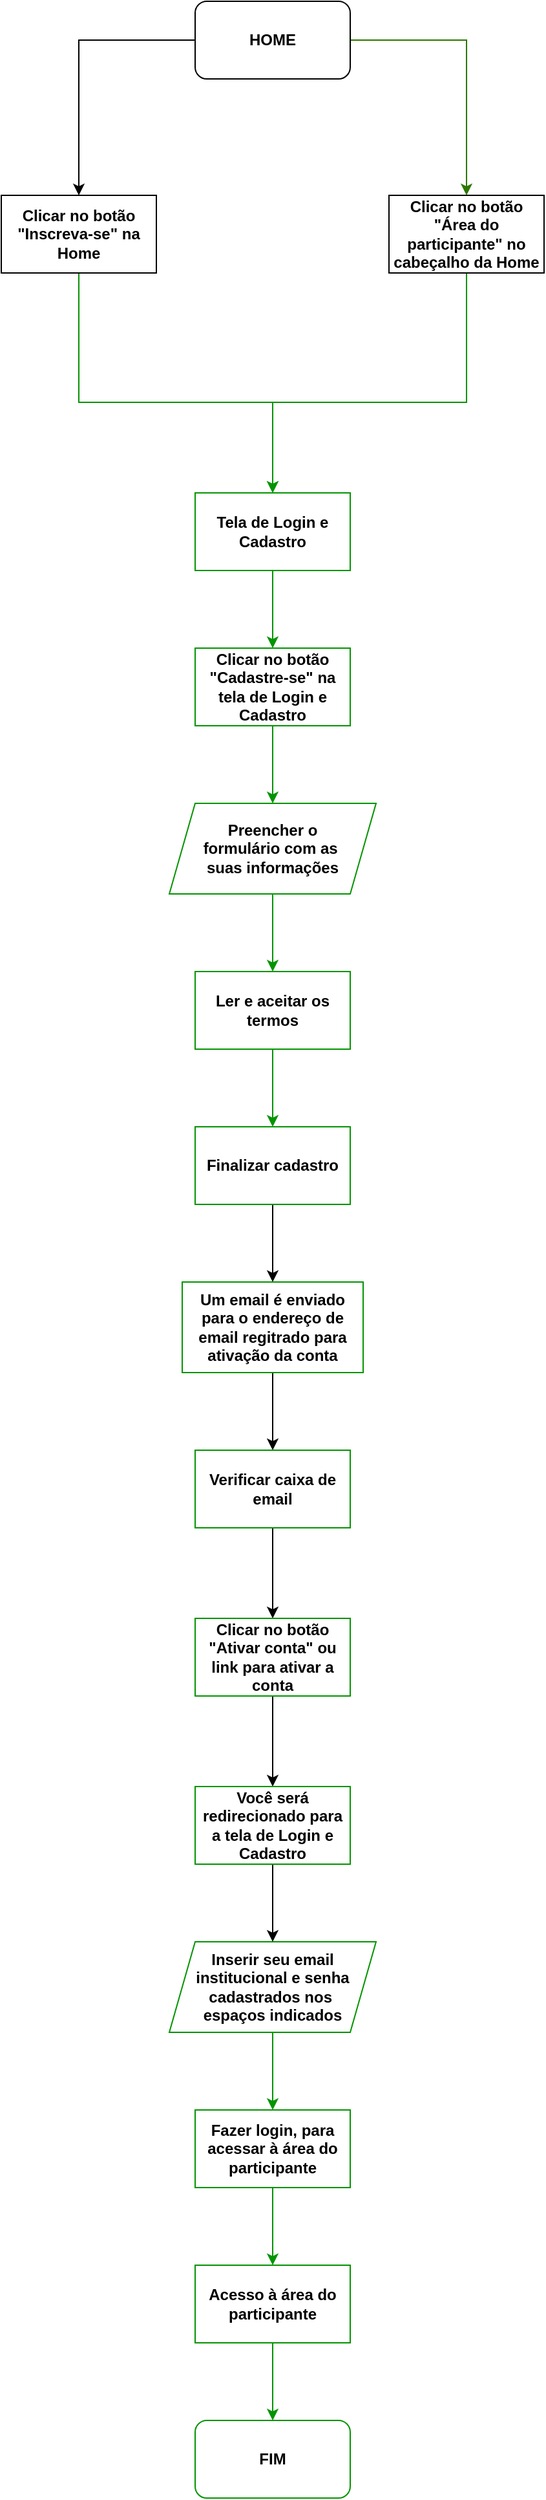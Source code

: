<mxfile version="26.2.13" pages="7">
  <diagram id="_qhjumxUdvLVX4JTFWmV" name="cadastro-e-login">
    <mxGraphModel dx="1606" dy="898" grid="1" gridSize="10" guides="1" tooltips="1" connect="1" arrows="1" fold="1" page="1" pageScale="1" pageWidth="850" pageHeight="1100" math="0" shadow="0">
      <root>
        <mxCell id="0" />
        <mxCell id="1" parent="0" />
        <mxCell id="CglSYAd1nXh7EPa9f2NP-2" style="edgeStyle=orthogonalEdgeStyle;rounded=0;orthogonalLoop=1;jettySize=auto;html=1;entryX=0.5;entryY=0;entryDx=0;entryDy=0;strokeColor=light-dark(#000000,#049402);" parent="1" source="CglSYAd1nXh7EPa9f2NP-4" target="CglSYAd1nXh7EPa9f2NP-6" edge="1">
          <mxGeometry relative="1" as="geometry" />
        </mxCell>
        <mxCell id="CglSYAd1nXh7EPa9f2NP-3" style="edgeStyle=orthogonalEdgeStyle;rounded=0;orthogonalLoop=1;jettySize=auto;html=1;fillColor=#60a917;strokeColor=light-dark(#2D7600,#049402);entryX=0.5;entryY=0;entryDx=0;entryDy=0;" parent="1" source="CglSYAd1nXh7EPa9f2NP-4" target="CglSYAd1nXh7EPa9f2NP-10" edge="1">
          <mxGeometry relative="1" as="geometry">
            <mxPoint x="620" y="180" as="targetPoint" />
            <Array as="points">
              <mxPoint x="560" y="100" />
              <mxPoint x="560" y="220" />
            </Array>
          </mxGeometry>
        </mxCell>
        <mxCell id="CglSYAd1nXh7EPa9f2NP-4" value="&lt;b&gt;HOME&lt;/b&gt;" style="rounded=1;whiteSpace=wrap;html=1;strokeColor=light-dark(#000000,#049402);" parent="1" vertex="1">
          <mxGeometry x="350" y="70" width="120" height="60" as="geometry" />
        </mxCell>
        <mxCell id="CglSYAd1nXh7EPa9f2NP-5" value="" style="edgeStyle=orthogonalEdgeStyle;rounded=0;orthogonalLoop=1;jettySize=auto;html=1;strokeColor=light-dark(#049402,#049402);" parent="1" source="CglSYAd1nXh7EPa9f2NP-6" target="CglSYAd1nXh7EPa9f2NP-16" edge="1">
          <mxGeometry relative="1" as="geometry">
            <Array as="points">
              <mxPoint x="260" y="380" />
              <mxPoint x="410" y="380" />
            </Array>
          </mxGeometry>
        </mxCell>
        <mxCell id="CglSYAd1nXh7EPa9f2NP-6" value="&lt;div&gt;&lt;b&gt;Clicar no botão&lt;/b&gt;&lt;/div&gt;&lt;div&gt;&lt;b&gt;&quot;Inscreva-se&quot; na Home&lt;/b&gt;&lt;/div&gt;" style="rounded=0;whiteSpace=wrap;html=1;strokeColor=light-dark(#000000,#049402);" parent="1" vertex="1">
          <mxGeometry x="200" y="220" width="120" height="60" as="geometry" />
        </mxCell>
        <mxCell id="CglSYAd1nXh7EPa9f2NP-9" style="edgeStyle=orthogonalEdgeStyle;rounded=0;orthogonalLoop=1;jettySize=auto;html=1;entryX=0.5;entryY=0;entryDx=0;entryDy=0;strokeColor=light-dark(#049402,#049402);" parent="1" source="CglSYAd1nXh7EPa9f2NP-10" target="CglSYAd1nXh7EPa9f2NP-16" edge="1">
          <mxGeometry relative="1" as="geometry">
            <Array as="points">
              <mxPoint x="560" y="380" />
              <mxPoint x="410" y="380" />
            </Array>
          </mxGeometry>
        </mxCell>
        <mxCell id="CglSYAd1nXh7EPa9f2NP-10" value="&lt;div&gt;&lt;b&gt;Clicar no botão&lt;/b&gt;&lt;/div&gt;&lt;div&gt;&lt;b&gt;&quot;Área do participante&quot; no cabeçalho da Home&lt;/b&gt;&lt;/div&gt;" style="rounded=0;whiteSpace=wrap;html=1;strokeColor=light-dark(#000000,#049402);" parent="1" vertex="1">
          <mxGeometry x="500" y="220" width="120" height="60" as="geometry" />
        </mxCell>
        <mxCell id="CglSYAd1nXh7EPa9f2NP-11" style="edgeStyle=orthogonalEdgeStyle;rounded=0;orthogonalLoop=1;jettySize=auto;html=1;strokeColor=light-dark(#049402,#049402);" parent="1" source="CglSYAd1nXh7EPa9f2NP-12" target="CglSYAd1nXh7EPa9f2NP-14" edge="1">
          <mxGeometry relative="1" as="geometry" />
        </mxCell>
        <mxCell id="CglSYAd1nXh7EPa9f2NP-12" value="&lt;b&gt;Clicar no botão &quot;Cadastre-se&quot; na tela de Login e Cadastro&lt;/b&gt;" style="rounded=0;whiteSpace=wrap;html=1;strokeColor=light-dark(#049402,#049402);" parent="1" vertex="1">
          <mxGeometry x="350" y="570" width="120" height="60" as="geometry" />
        </mxCell>
        <mxCell id="CglSYAd1nXh7EPa9f2NP-13" value="" style="edgeStyle=orthogonalEdgeStyle;rounded=0;orthogonalLoop=1;jettySize=auto;html=1;strokeColor=light-dark(#049402,#049402);" parent="1" source="CglSYAd1nXh7EPa9f2NP-14" target="CglSYAd1nXh7EPa9f2NP-20" edge="1">
          <mxGeometry relative="1" as="geometry" />
        </mxCell>
        <mxCell id="CglSYAd1nXh7EPa9f2NP-14" value="&lt;div&gt;&lt;b&gt;Preencher o&lt;/b&gt;&lt;/div&gt;&lt;div&gt;&lt;b&gt;formulário com as&amp;nbsp;&lt;/b&gt;&lt;/div&gt;&lt;div&gt;&lt;b&gt;suas informações&lt;/b&gt;&lt;/div&gt;" style="shape=parallelogram;perimeter=parallelogramPerimeter;whiteSpace=wrap;html=1;fixedSize=1;strokeColor=light-dark(#049402,#049402);" parent="1" vertex="1">
          <mxGeometry x="330" y="690" width="160" height="70" as="geometry" />
        </mxCell>
        <mxCell id="CglSYAd1nXh7EPa9f2NP-15" style="edgeStyle=orthogonalEdgeStyle;rounded=0;orthogonalLoop=1;jettySize=auto;html=1;strokeColor=light-dark(#049402,#049402);entryX=0.5;entryY=0;entryDx=0;entryDy=0;" parent="1" source="CglSYAd1nXh7EPa9f2NP-16" target="CglSYAd1nXh7EPa9f2NP-12" edge="1">
          <mxGeometry relative="1" as="geometry">
            <mxPoint x="410.0" y="570" as="targetPoint" />
          </mxGeometry>
        </mxCell>
        <mxCell id="CglSYAd1nXh7EPa9f2NP-16" value="&lt;b&gt;Tela de Login e Cadastro&lt;/b&gt;" style="rounded=0;whiteSpace=wrap;html=1;strokeColor=light-dark(#049402,#049402);" parent="1" vertex="1">
          <mxGeometry x="350" y="450" width="120" height="60" as="geometry" />
        </mxCell>
        <mxCell id="CglSYAd1nXh7EPa9f2NP-19" value="" style="edgeStyle=orthogonalEdgeStyle;rounded=0;orthogonalLoop=1;jettySize=auto;html=1;strokeColor=light-dark(#049402,#049402);" parent="1" source="CglSYAd1nXh7EPa9f2NP-20" target="CglSYAd1nXh7EPa9f2NP-22" edge="1">
          <mxGeometry relative="1" as="geometry" />
        </mxCell>
        <mxCell id="CglSYAd1nXh7EPa9f2NP-20" value="&lt;b&gt;Ler e aceitar os termos&lt;/b&gt;" style="whiteSpace=wrap;html=1;strokeColor=light-dark(#049402,#049402);" parent="1" vertex="1">
          <mxGeometry x="350" y="820" width="120" height="60" as="geometry" />
        </mxCell>
        <mxCell id="6jkl1miRei21GKkU1awo-2" value="" style="edgeStyle=orthogonalEdgeStyle;rounded=0;orthogonalLoop=1;jettySize=auto;html=1;" edge="1" parent="1" source="CglSYAd1nXh7EPa9f2NP-22" target="6jkl1miRei21GKkU1awo-1">
          <mxGeometry relative="1" as="geometry" />
        </mxCell>
        <mxCell id="CglSYAd1nXh7EPa9f2NP-22" value="&lt;b&gt;Finalizar cadastro&lt;/b&gt;" style="whiteSpace=wrap;html=1;strokeColor=light-dark(#049402,#049402);" parent="1" vertex="1">
          <mxGeometry x="350" y="940" width="120" height="60" as="geometry" />
        </mxCell>
        <mxCell id="Blrm98Ojpczqfsh3qHlc-2" value="" style="edgeStyle=orthogonalEdgeStyle;rounded=0;orthogonalLoop=1;jettySize=auto;html=1;strokeColor=light-dark(#049402,#049402);" parent="1" source="CglSYAd1nXh7EPa9f2NP-24" target="CglSYAd1nXh7EPa9f2NP-26" edge="1">
          <mxGeometry relative="1" as="geometry" />
        </mxCell>
        <mxCell id="CglSYAd1nXh7EPa9f2NP-24" value="&lt;div&gt;&lt;b&gt;Inserir seu email institucional e senha cadastrados nos&amp;nbsp;&lt;/b&gt;&lt;/div&gt;&lt;div&gt;&lt;b&gt;espaços indicados&lt;/b&gt;&lt;/div&gt;" style="shape=parallelogram;perimeter=parallelogramPerimeter;whiteSpace=wrap;html=1;fixedSize=1;strokeColor=light-dark(#049402,#049402);" parent="1" vertex="1">
          <mxGeometry x="330" y="1570" width="160" height="70" as="geometry" />
        </mxCell>
        <mxCell id="Blrm98Ojpczqfsh3qHlc-3" value="" style="edgeStyle=orthogonalEdgeStyle;rounded=0;orthogonalLoop=1;jettySize=auto;html=1;strokeColor=light-dark(#049402,#049402);" parent="1" source="CglSYAd1nXh7EPa9f2NP-26" target="CglSYAd1nXh7EPa9f2NP-28" edge="1">
          <mxGeometry relative="1" as="geometry" />
        </mxCell>
        <mxCell id="CglSYAd1nXh7EPa9f2NP-26" value="&lt;b&gt;Fazer login, para acessar à área do participante&lt;/b&gt;" style="whiteSpace=wrap;html=1;strokeColor=light-dark(#049402,#049402);" parent="1" vertex="1">
          <mxGeometry x="350" y="1700" width="120" height="60" as="geometry" />
        </mxCell>
        <mxCell id="CglSYAd1nXh7EPa9f2NP-27" value="" style="edgeStyle=orthogonalEdgeStyle;rounded=0;orthogonalLoop=1;jettySize=auto;html=1;strokeColor=light-dark(#049402,#049402);" parent="1" source="CglSYAd1nXh7EPa9f2NP-28" target="CglSYAd1nXh7EPa9f2NP-29" edge="1">
          <mxGeometry relative="1" as="geometry" />
        </mxCell>
        <mxCell id="CglSYAd1nXh7EPa9f2NP-28" value="&lt;b&gt;Acesso à área do participante&lt;/b&gt;" style="whiteSpace=wrap;html=1;strokeColor=light-dark(#049402,#049402);" parent="1" vertex="1">
          <mxGeometry x="350" y="1820" width="120" height="60" as="geometry" />
        </mxCell>
        <mxCell id="CglSYAd1nXh7EPa9f2NP-29" value="&lt;b&gt;FIM&lt;/b&gt;" style="rounded=1;whiteSpace=wrap;html=1;strokeColor=light-dark(#049402,#049402);" parent="1" vertex="1">
          <mxGeometry x="350" y="1940" width="120" height="60" as="geometry" />
        </mxCell>
        <mxCell id="6jkl1miRei21GKkU1awo-4" value="" style="edgeStyle=orthogonalEdgeStyle;rounded=0;orthogonalLoop=1;jettySize=auto;html=1;" edge="1" parent="1" source="6jkl1miRei21GKkU1awo-1" target="6jkl1miRei21GKkU1awo-3">
          <mxGeometry relative="1" as="geometry" />
        </mxCell>
        <mxCell id="6jkl1miRei21GKkU1awo-1" value="&lt;b&gt;Um email é enviado para o endereço de email regitrado para ativação da conta&lt;/b&gt;" style="whiteSpace=wrap;html=1;strokeColor=light-dark(#049402,#049402);" vertex="1" parent="1">
          <mxGeometry x="340" y="1060" width="140" height="70" as="geometry" />
        </mxCell>
        <mxCell id="6jkl1miRei21GKkU1awo-6" value="" style="edgeStyle=orthogonalEdgeStyle;rounded=0;orthogonalLoop=1;jettySize=auto;html=1;" edge="1" parent="1" source="6jkl1miRei21GKkU1awo-3" target="6jkl1miRei21GKkU1awo-5">
          <mxGeometry relative="1" as="geometry" />
        </mxCell>
        <mxCell id="6jkl1miRei21GKkU1awo-3" value="&lt;b&gt;Verificar caixa de email&lt;/b&gt;" style="whiteSpace=wrap;html=1;strokeColor=light-dark(#049402,#049402);" vertex="1" parent="1">
          <mxGeometry x="350" y="1190" width="120" height="60" as="geometry" />
        </mxCell>
        <mxCell id="6jkl1miRei21GKkU1awo-9" value="" style="edgeStyle=orthogonalEdgeStyle;rounded=0;orthogonalLoop=1;jettySize=auto;html=1;" edge="1" parent="1" source="6jkl1miRei21GKkU1awo-5" target="6jkl1miRei21GKkU1awo-8">
          <mxGeometry relative="1" as="geometry" />
        </mxCell>
        <mxCell id="6jkl1miRei21GKkU1awo-5" value="&lt;b&gt;Clicar no botão &quot;Ativar conta&quot; ou link para ativar a conta &lt;/b&gt;" style="whiteSpace=wrap;html=1;strokeColor=light-dark(#049402,#049402);" vertex="1" parent="1">
          <mxGeometry x="350" y="1320" width="120" height="60" as="geometry" />
        </mxCell>
        <mxCell id="6jkl1miRei21GKkU1awo-10" value="" style="edgeStyle=orthogonalEdgeStyle;rounded=0;orthogonalLoop=1;jettySize=auto;html=1;" edge="1" parent="1" source="6jkl1miRei21GKkU1awo-8" target="CglSYAd1nXh7EPa9f2NP-24">
          <mxGeometry relative="1" as="geometry" />
        </mxCell>
        <mxCell id="6jkl1miRei21GKkU1awo-8" value="&lt;b&gt;Você será redirecionado para a tela de Login e Cadastro&lt;/b&gt;" style="whiteSpace=wrap;html=1;strokeColor=light-dark(#049402,#049402);" vertex="1" parent="1">
          <mxGeometry x="350" y="1450" width="120" height="60" as="geometry" />
        </mxCell>
      </root>
    </mxGraphModel>
  </diagram>
  <diagram name="inscricao-nas-atividades-da-SIEEL" id="yg9ErJbviyna3WSjK9qS">
    <mxGraphModel dx="4176" dy="2336" grid="1" gridSize="10" guides="1" tooltips="1" connect="1" arrows="1" fold="1" page="1" pageScale="1" pageWidth="850" pageHeight="1100" background="none" math="0" shadow="0">
      <root>
        <mxCell id="0" />
        <mxCell id="1" parent="0" />
        <mxCell id="QKP0d6ILZ1PcQhUBXS5q-73" value="" style="rounded=0;whiteSpace=wrap;html=1;fillColor=none;dashed=1;dashPattern=8 8;strokeColor=light-dark(#000000,#FFFFFF);" parent="1" vertex="1">
          <mxGeometry x="540" y="550" width="170" height="550" as="geometry" />
        </mxCell>
        <mxCell id="QKP0d6ILZ1PcQhUBXS5q-69" value="" style="rounded=0;whiteSpace=wrap;html=1;fillColor=none;dashed=1;dashPattern=8 8;strokeColor=light-dark(#000000,#FFFFFF);" parent="1" vertex="1">
          <mxGeometry x="90" y="550" width="170" height="550" as="geometry" />
        </mxCell>
        <mxCell id="QKP0d6ILZ1PcQhUBXS5q-7" style="edgeStyle=orthogonalEdgeStyle;rounded=0;orthogonalLoop=1;jettySize=auto;html=1;entryX=0.5;entryY=0;entryDx=0;entryDy=0;strokeColor=light-dark(#000000,#049402);" parent="1" source="QKP0d6ILZ1PcQhUBXS5q-2" target="QKP0d6ILZ1PcQhUBXS5q-6" edge="1">
          <mxGeometry relative="1" as="geometry" />
        </mxCell>
        <mxCell id="QKP0d6ILZ1PcQhUBXS5q-8" style="edgeStyle=orthogonalEdgeStyle;rounded=0;orthogonalLoop=1;jettySize=auto;html=1;fillColor=#60a917;strokeColor=light-dark(#2D7600,#049402);entryX=0.5;entryY=0;entryDx=0;entryDy=0;" parent="1" source="QKP0d6ILZ1PcQhUBXS5q-2" target="QKP0d6ILZ1PcQhUBXS5q-9" edge="1">
          <mxGeometry relative="1" as="geometry">
            <mxPoint x="610" y="170" as="targetPoint" />
            <Array as="points">
              <mxPoint x="560" y="90" />
              <mxPoint x="560" y="180" />
            </Array>
          </mxGeometry>
        </mxCell>
        <mxCell id="QKP0d6ILZ1PcQhUBXS5q-2" value="&lt;b&gt;HOME&lt;/b&gt;" style="rounded=1;whiteSpace=wrap;html=1;strokeColor=light-dark(#000000,#049402);" parent="1" vertex="1">
          <mxGeometry x="340" y="60" width="120" height="60" as="geometry" />
        </mxCell>
        <mxCell id="QKP0d6ILZ1PcQhUBXS5q-3" value="&lt;b&gt;FIM&lt;/b&gt;" style="rounded=1;whiteSpace=wrap;html=1;strokeColor=light-dark(#000000,#049402);labelBorderColor=none;" parent="1" vertex="1">
          <mxGeometry x="340" y="1860" width="120" height="60" as="geometry" />
        </mxCell>
        <mxCell id="QKP0d6ILZ1PcQhUBXS5q-17" style="edgeStyle=orthogonalEdgeStyle;rounded=0;orthogonalLoop=1;jettySize=auto;html=1;entryX=0.5;entryY=0;entryDx=0;entryDy=0;strokeColor=light-dark(#049402,#049402);exitX=1;exitY=0.5;exitDx=0;exitDy=0;" parent="1" source="QKP0d6ILZ1PcQhUBXS5q-4" target="QKP0d6ILZ1PcQhUBXS5q-45" edge="1">
          <mxGeometry relative="1" as="geometry">
            <mxPoint x="475.0" y="590.0" as="sourcePoint" />
            <mxPoint x="400" y="1160" as="targetPoint" />
            <Array as="points">
              <mxPoint x="600" y="620" />
              <mxPoint x="600" y="1060" />
              <mxPoint x="400" y="1060" />
            </Array>
          </mxGeometry>
        </mxCell>
        <mxCell id="QKP0d6ILZ1PcQhUBXS5q-84" value="SIM" style="edgeLabel;html=1;align=center;verticalAlign=middle;resizable=0;points=[];fontStyle=1" parent="QKP0d6ILZ1PcQhUBXS5q-17" vertex="1" connectable="0">
          <mxGeometry x="-0.412" y="-3" relative="1" as="geometry">
            <mxPoint x="-87" y="-115" as="offset" />
          </mxGeometry>
        </mxCell>
        <mxCell id="QKP0d6ILZ1PcQhUBXS5q-82" style="edgeStyle=orthogonalEdgeStyle;rounded=0;orthogonalLoop=1;jettySize=auto;html=1;entryX=1;entryY=0.5;entryDx=0;entryDy=0;strokeColor=light-dark(#049402,#049402);" parent="1" source="QKP0d6ILZ1PcQhUBXS5q-4" target="QKP0d6ILZ1PcQhUBXS5q-23" edge="1">
          <mxGeometry relative="1" as="geometry" />
        </mxCell>
        <mxCell id="QKP0d6ILZ1PcQhUBXS5q-83" value="NÃO" style="edgeLabel;html=1;align=center;verticalAlign=middle;resizable=0;points=[];fontStyle=1" parent="QKP0d6ILZ1PcQhUBXS5q-82" vertex="1" connectable="0">
          <mxGeometry x="-0.137" y="1" relative="1" as="geometry">
            <mxPoint x="2" y="-1" as="offset" />
          </mxGeometry>
        </mxCell>
        <mxCell id="QKP0d6ILZ1PcQhUBXS5q-4" value="&lt;div&gt;&lt;b&gt;Já possui conta na&amp;nbsp;&lt;/b&gt;&lt;/div&gt;&lt;div&gt;&lt;b&gt;SIEEL?&lt;/b&gt;&lt;/div&gt;" style="rhombus;whiteSpace=wrap;html=1;strokeColor=light-dark(#000000,#049402);" parent="1" vertex="1">
          <mxGeometry x="325" y="560" width="150" height="120" as="geometry" />
        </mxCell>
        <mxCell id="QKP0d6ILZ1PcQhUBXS5q-29" value="" style="edgeStyle=orthogonalEdgeStyle;rounded=0;orthogonalLoop=1;jettySize=auto;html=1;strokeColor=light-dark(#049402,#049402);entryX=0.5;entryY=0;entryDx=0;entryDy=0;" parent="1" source="QKP0d6ILZ1PcQhUBXS5q-6" target="QKP0d6ILZ1PcQhUBXS5q-27" edge="1">
          <mxGeometry relative="1" as="geometry">
            <Array as="points">
              <mxPoint x="240" y="370" />
              <mxPoint x="400" y="370" />
            </Array>
          </mxGeometry>
        </mxCell>
        <mxCell id="QKP0d6ILZ1PcQhUBXS5q-6" value="&lt;div&gt;&lt;b&gt;Clicar no botão&lt;/b&gt;&lt;/div&gt;&lt;div&gt;&lt;b&gt;&quot;Inscreva-se&quot; na Home&lt;/b&gt;&lt;/div&gt;" style="rounded=0;whiteSpace=wrap;html=1;strokeColor=light-dark(#000000,#049402);" parent="1" vertex="1">
          <mxGeometry x="180" y="180" width="120" height="60" as="geometry" />
        </mxCell>
        <mxCell id="QKP0d6ILZ1PcQhUBXS5q-31" style="edgeStyle=orthogonalEdgeStyle;rounded=0;orthogonalLoop=1;jettySize=auto;html=1;entryX=0.5;entryY=0;entryDx=0;entryDy=0;strokeColor=light-dark(#049402,#049402);" parent="1" source="QKP0d6ILZ1PcQhUBXS5q-9" target="QKP0d6ILZ1PcQhUBXS5q-27" edge="1">
          <mxGeometry relative="1" as="geometry">
            <Array as="points">
              <mxPoint x="560" y="370" />
              <mxPoint x="400" y="370" />
            </Array>
          </mxGeometry>
        </mxCell>
        <mxCell id="QKP0d6ILZ1PcQhUBXS5q-9" value="&lt;div&gt;&lt;b&gt;Clicar no botão&lt;/b&gt;&lt;/div&gt;&lt;div&gt;&lt;b&gt;&quot;Área do participante&quot; no cabeçalho da Home&lt;/b&gt;&lt;/div&gt;" style="rounded=0;whiteSpace=wrap;html=1;strokeColor=light-dark(#000000,#049402);" parent="1" vertex="1">
          <mxGeometry x="500" y="180" width="120" height="60" as="geometry" />
        </mxCell>
        <mxCell id="QKP0d6ILZ1PcQhUBXS5q-26" style="edgeStyle=orthogonalEdgeStyle;rounded=0;orthogonalLoop=1;jettySize=auto;html=1;strokeColor=light-dark(#049402,#049402);" parent="1" source="QKP0d6ILZ1PcQhUBXS5q-23" target="QKP0d6ILZ1PcQhUBXS5q-25" edge="1">
          <mxGeometry relative="1" as="geometry" />
        </mxCell>
        <mxCell id="QKP0d6ILZ1PcQhUBXS5q-23" value="&lt;b&gt;Clicar no botão &quot;Cadastre-se&quot; na tela de Login e Cadastro&lt;/b&gt;" style="rounded=0;whiteSpace=wrap;html=1;strokeColor=light-dark(#000000,#049402);" parent="1" vertex="1">
          <mxGeometry x="120" y="590" width="120" height="60" as="geometry" />
        </mxCell>
        <mxCell id="QKP0d6ILZ1PcQhUBXS5q-38" value="" style="edgeStyle=orthogonalEdgeStyle;rounded=0;orthogonalLoop=1;jettySize=auto;html=1;strokeColor=light-dark(#049402,#049402);" parent="1" source="QKP0d6ILZ1PcQhUBXS5q-25" target="QKP0d6ILZ1PcQhUBXS5q-37" edge="1">
          <mxGeometry relative="1" as="geometry" />
        </mxCell>
        <mxCell id="QKP0d6ILZ1PcQhUBXS5q-25" value="&lt;div&gt;&lt;b&gt;Preencher o&lt;/b&gt;&lt;/div&gt;&lt;div&gt;&lt;b&gt;formulário com as&amp;nbsp;&lt;/b&gt;&lt;/div&gt;&lt;div&gt;&lt;b&gt;suas informações&lt;/b&gt;&lt;/div&gt;" style="shape=parallelogram;perimeter=parallelogramPerimeter;whiteSpace=wrap;html=1;fixedSize=1;strokeColor=light-dark(#049402,#049402);" parent="1" vertex="1">
          <mxGeometry x="100" y="710" width="160" height="70" as="geometry" />
        </mxCell>
        <mxCell id="QKP0d6ILZ1PcQhUBXS5q-35" style="edgeStyle=orthogonalEdgeStyle;rounded=0;orthogonalLoop=1;jettySize=auto;html=1;strokeColor=light-dark(#049402,#049402);" parent="1" source="QKP0d6ILZ1PcQhUBXS5q-27" target="QKP0d6ILZ1PcQhUBXS5q-4" edge="1">
          <mxGeometry relative="1" as="geometry" />
        </mxCell>
        <mxCell id="QKP0d6ILZ1PcQhUBXS5q-27" value="&lt;b&gt;Tela de Login e Cadastro&lt;/b&gt;" style="rounded=0;whiteSpace=wrap;html=1;strokeColor=light-dark(#049402,#049402);" parent="1" vertex="1">
          <mxGeometry x="340" y="430" width="120" height="60" as="geometry" />
        </mxCell>
        <mxCell id="QKP0d6ILZ1PcQhUBXS5q-40" value="" style="edgeStyle=orthogonalEdgeStyle;rounded=0;orthogonalLoop=1;jettySize=auto;html=1;strokeColor=light-dark(#049402,#049402);" parent="1" source="QKP0d6ILZ1PcQhUBXS5q-37" target="QKP0d6ILZ1PcQhUBXS5q-39" edge="1">
          <mxGeometry relative="1" as="geometry" />
        </mxCell>
        <mxCell id="QKP0d6ILZ1PcQhUBXS5q-37" value="&lt;b&gt;Ler e aceitar os termos&lt;/b&gt;" style="whiteSpace=wrap;html=1;strokeColor=light-dark(#049402,#049402);" parent="1" vertex="1">
          <mxGeometry x="120" y="840" width="120" height="60" as="geometry" />
        </mxCell>
        <mxCell id="ZMmFen0MMPxZXxHnJG-l-2" style="edgeStyle=orthogonalEdgeStyle;rounded=0;orthogonalLoop=1;jettySize=auto;html=1;strokeColor=light-dark(#049402,#049402);" parent="1" source="QKP0d6ILZ1PcQhUBXS5q-39" target="QKP0d6ILZ1PcQhUBXS5q-45" edge="1">
          <mxGeometry relative="1" as="geometry">
            <Array as="points">
              <mxPoint x="180" y="1060" />
              <mxPoint x="400" y="1060" />
            </Array>
          </mxGeometry>
        </mxCell>
        <mxCell id="QKP0d6ILZ1PcQhUBXS5q-39" value="&lt;b&gt;Finalizar cadastro&lt;/b&gt;" style="whiteSpace=wrap;html=1;strokeColor=light-dark(#049402,#049402);" parent="1" vertex="1">
          <mxGeometry x="120" y="960" width="120" height="60" as="geometry" />
        </mxCell>
        <mxCell id="ZMmFen0MMPxZXxHnJG-l-3" value="" style="edgeStyle=orthogonalEdgeStyle;rounded=0;orthogonalLoop=1;jettySize=auto;html=1;strokeColor=light-dark(#049402,#049402);" parent="1" source="QKP0d6ILZ1PcQhUBXS5q-45" target="QKP0d6ILZ1PcQhUBXS5q-46" edge="1">
          <mxGeometry relative="1" as="geometry" />
        </mxCell>
        <mxCell id="QKP0d6ILZ1PcQhUBXS5q-45" value="&lt;div&gt;&lt;b&gt;Inserir seu email institucional e senha cadastrados nos&lt;/b&gt;&lt;/div&gt;&lt;div&gt;&lt;b&gt;espaços indicados&lt;/b&gt;&lt;/div&gt;" style="shape=parallelogram;perimeter=parallelogramPerimeter;whiteSpace=wrap;html=1;fixedSize=1;strokeColor=light-dark(#049402,#049402);" parent="1" vertex="1">
          <mxGeometry x="320" y="1110" width="160" height="70" as="geometry" />
        </mxCell>
        <mxCell id="ZMmFen0MMPxZXxHnJG-l-4" value="" style="edgeStyle=orthogonalEdgeStyle;rounded=0;orthogonalLoop=1;jettySize=auto;html=1;strokeColor=light-dark(#049402,#049402);" parent="1" source="QKP0d6ILZ1PcQhUBXS5q-46" target="QKP0d6ILZ1PcQhUBXS5q-49" edge="1">
          <mxGeometry relative="1" as="geometry" />
        </mxCell>
        <mxCell id="QKP0d6ILZ1PcQhUBXS5q-46" value="&lt;b&gt;Clicar no botão &quot;Login&quot;, para acessar à área do participante&lt;/b&gt;" style="whiteSpace=wrap;html=1;strokeColor=light-dark(#049402,#049402);" parent="1" vertex="1">
          <mxGeometry x="340" y="1240" width="120" height="60" as="geometry" />
        </mxCell>
        <mxCell id="QKP0d6ILZ1PcQhUBXS5q-67" value="" style="edgeStyle=orthogonalEdgeStyle;rounded=0;orthogonalLoop=1;jettySize=auto;html=1;strokeColor=light-dark(#049402,#049402);" parent="1" source="QKP0d6ILZ1PcQhUBXS5q-49" target="QKP0d6ILZ1PcQhUBXS5q-66" edge="1">
          <mxGeometry relative="1" as="geometry" />
        </mxCell>
        <mxCell id="QKP0d6ILZ1PcQhUBXS5q-49" value="&lt;b&gt;Na área do participante, clicar em &quot;Inscrições&quot;, para se inscrever em alguma atividade&lt;/b&gt;" style="whiteSpace=wrap;html=1;strokeColor=light-dark(#049402,#049402);" parent="1" vertex="1">
          <mxGeometry x="332.5" y="1360" width="135" height="80" as="geometry" />
        </mxCell>
        <mxCell id="_b36Iz_t6wnjAEXblFU1-2" value="" style="edgeStyle=orthogonalEdgeStyle;rounded=0;orthogonalLoop=1;jettySize=auto;html=1;labelBorderColor=none;strokeColor=light-dark(#049402,#049402);" parent="1" source="QKP0d6ILZ1PcQhUBXS5q-51" target="_b36Iz_t6wnjAEXblFU1-1" edge="1">
          <mxGeometry relative="1" as="geometry" />
        </mxCell>
        <mxCell id="QKP0d6ILZ1PcQhUBXS5q-51" value="&lt;div&gt;&lt;b&gt;Clicar em &lt;br&gt;&lt;/b&gt;&lt;/div&gt;&lt;div&gt;&lt;b&gt;&quot;Inscreva-se&quot; na programação desejada&lt;/b&gt;&lt;/div&gt;" style="whiteSpace=wrap;html=1;strokeColor=light-dark(#049402,#049402);labelBorderColor=none;" parent="1" vertex="1">
          <mxGeometry x="560" y="1640" width="120" height="60" as="geometry" />
        </mxCell>
        <mxCell id="QKP0d6ILZ1PcQhUBXS5q-58" value="" style="edgeStyle=orthogonalEdgeStyle;rounded=0;orthogonalLoop=1;jettySize=auto;html=1;strokeColor=light-dark(#049402,#049402);entryX=0;entryY=0.5;entryDx=0;entryDy=0;labelBorderColor=none;" parent="1" source="QKP0d6ILZ1PcQhUBXS5q-55" target="QKP0d6ILZ1PcQhUBXS5q-51" edge="1">
          <mxGeometry relative="1" as="geometry">
            <mxPoint x="510" y="1670" as="targetPoint" />
          </mxGeometry>
        </mxCell>
        <mxCell id="QKP0d6ILZ1PcQhUBXS5q-78" value="&lt;b&gt;SIM&lt;/b&gt;" style="edgeLabel;html=1;align=center;verticalAlign=middle;resizable=0;points=[];labelBorderColor=none;" parent="QKP0d6ILZ1PcQhUBXS5q-58" vertex="1" connectable="0">
          <mxGeometry x="-0.006" y="-1" relative="1" as="geometry">
            <mxPoint y="-1" as="offset" />
          </mxGeometry>
        </mxCell>
        <mxCell id="QKP0d6ILZ1PcQhUBXS5q-62" value="" style="edgeStyle=orthogonalEdgeStyle;rounded=0;orthogonalLoop=1;jettySize=auto;html=1;strokeColor=light-dark(#049402,#049402);entryX=1;entryY=0.5;entryDx=0;entryDy=0;labelBorderColor=none;" parent="1" source="QKP0d6ILZ1PcQhUBXS5q-55" target="QKP0d6ILZ1PcQhUBXS5q-63" edge="1">
          <mxGeometry relative="1" as="geometry">
            <mxPoint x="290" y="1670" as="targetPoint" />
          </mxGeometry>
        </mxCell>
        <mxCell id="QKP0d6ILZ1PcQhUBXS5q-77" value="NÃO" style="edgeLabel;html=1;align=center;verticalAlign=middle;resizable=0;points=[];fontStyle=1;labelBorderColor=none;" parent="QKP0d6ILZ1PcQhUBXS5q-62" vertex="1" connectable="0">
          <mxGeometry x="0.002" y="-1" relative="1" as="geometry">
            <mxPoint y="1" as="offset" />
          </mxGeometry>
        </mxCell>
        <mxCell id="QKP0d6ILZ1PcQhUBXS5q-55" value="&lt;b&gt;Ainda há vaga?&lt;/b&gt;" style="rhombus;whiteSpace=wrap;html=1;strokeColor=light-dark(#049402,#049402);labelBorderColor=none;" parent="1" vertex="1">
          <mxGeometry x="335" y="1620" width="130" height="100" as="geometry" />
        </mxCell>
        <mxCell id="_b36Iz_t6wnjAEXblFU1-4" value="" style="edgeStyle=orthogonalEdgeStyle;rounded=0;orthogonalLoop=1;jettySize=auto;html=1;labelBorderColor=none;strokeColor=light-dark(#049402,#049402);" parent="1" source="QKP0d6ILZ1PcQhUBXS5q-63" target="_b36Iz_t6wnjAEXblFU1-3" edge="1">
          <mxGeometry relative="1" as="geometry" />
        </mxCell>
        <mxCell id="QKP0d6ILZ1PcQhUBXS5q-63" value="&lt;b&gt;Pastelou&lt;/b&gt;" style="whiteSpace=wrap;html=1;strokeColor=light-dark(#049402,#049402);labelBorderColor=none;" parent="1" vertex="1">
          <mxGeometry x="120" y="1640" width="120" height="60" as="geometry" />
        </mxCell>
        <mxCell id="QKP0d6ILZ1PcQhUBXS5q-68" value="" style="edgeStyle=orthogonalEdgeStyle;rounded=0;orthogonalLoop=1;jettySize=auto;html=1;strokeColor=light-dark(#049402,#049402);labelBorderColor=light-dark(#049402,#049402);" parent="1" source="QKP0d6ILZ1PcQhUBXS5q-66" target="QKP0d6ILZ1PcQhUBXS5q-55" edge="1">
          <mxGeometry relative="1" as="geometry" />
        </mxCell>
        <mxCell id="QKP0d6ILZ1PcQhUBXS5q-66" value="&lt;b&gt;Selecionar a programação desejada&lt;/b&gt;" style="whiteSpace=wrap;html=1;strokeColor=light-dark(#049402,#049402);" parent="1" vertex="1">
          <mxGeometry x="340" y="1500" width="120" height="60" as="geometry" />
        </mxCell>
        <mxCell id="QKP0d6ILZ1PcQhUBXS5q-72" value="&lt;b&gt;NOVOS USUÁRIOS&lt;/b&gt;" style="text;html=1;align=center;verticalAlign=middle;resizable=0;points=[];autosize=1;strokeColor=none;fillColor=none;" parent="1" vertex="1">
          <mxGeometry x="110" y="550" width="130" height="30" as="geometry" />
        </mxCell>
        <mxCell id="QKP0d6ILZ1PcQhUBXS5q-74" value="&lt;b&gt;USUÁRIOS EXISTENTES&lt;/b&gt;" style="text;html=1;align=center;verticalAlign=middle;resizable=0;points=[];autosize=1;strokeColor=none;fillColor=none;" parent="1" vertex="1">
          <mxGeometry x="545" y="550" width="160" height="30" as="geometry" />
        </mxCell>
        <mxCell id="_b36Iz_t6wnjAEXblFU1-6" style="edgeStyle=orthogonalEdgeStyle;rounded=0;orthogonalLoop=1;jettySize=auto;html=1;labelBorderColor=none;strokeColor=light-dark(#049402,#049402);" parent="1" source="_b36Iz_t6wnjAEXblFU1-1" target="QKP0d6ILZ1PcQhUBXS5q-3" edge="1">
          <mxGeometry relative="1" as="geometry" />
        </mxCell>
        <mxCell id="_b36Iz_t6wnjAEXblFU1-1" value="&lt;b&gt;Botão &quot;Inscreva-se&quot; verde muda para um roxo escrito &quot;Inscrito&quot;&lt;/b&gt;" style="whiteSpace=wrap;html=1;strokeColor=light-dark(#049402,#049402);labelBorderColor=none;" parent="1" vertex="1">
          <mxGeometry x="560" y="1760" width="120" height="60" as="geometry" />
        </mxCell>
        <mxCell id="_b36Iz_t6wnjAEXblFU1-5" style="edgeStyle=orthogonalEdgeStyle;rounded=0;orthogonalLoop=1;jettySize=auto;html=1;labelBorderColor=none;strokeColor=light-dark(#049402,#049402);" parent="1" source="_b36Iz_t6wnjAEXblFU1-3" target="QKP0d6ILZ1PcQhUBXS5q-3" edge="1">
          <mxGeometry relative="1" as="geometry" />
        </mxCell>
        <mxCell id="_b36Iz_t6wnjAEXblFU1-3" value="&lt;b&gt;Botão &quot;Inscreva-se&quot; verde muda para um cinza escrito &quot;Lotado&quot;&lt;/b&gt;" style="whiteSpace=wrap;html=1;strokeColor=light-dark(#049402,#049402);labelBorderColor=none;" parent="1" vertex="1">
          <mxGeometry x="120" y="1760" width="120" height="60" as="geometry" />
        </mxCell>
      </root>
    </mxGraphModel>
  </diagram>
  <diagram id="QOChdjpz-Pf-fCbqsA7_" name="verificar-inscricao">
    <mxGraphModel dx="2590" dy="973" grid="1" gridSize="10" guides="1" tooltips="1" connect="1" arrows="1" fold="1" page="1" pageScale="1" pageWidth="850" pageHeight="1100" math="0" shadow="0">
      <root>
        <mxCell id="0" />
        <mxCell id="1" parent="0" />
        <mxCell id="AmwNkanxFhazNM2YW1Y9-2" value="" style="edgeStyle=orthogonalEdgeStyle;rounded=0;orthogonalLoop=1;jettySize=auto;html=1;fontStyle=1;strokeColor=light-dark(#049402,#049402);labelBorderColor=none;" edge="1" parent="1" source="E0HgFa71oeHSltZWAped-1" target="AmwNkanxFhazNM2YW1Y9-1">
          <mxGeometry relative="1" as="geometry" />
        </mxCell>
        <mxCell id="E0HgFa71oeHSltZWAped-1" value="Clicar no botão &quot;Área do participante&quot;" style="rounded=0;whiteSpace=wrap;html=1;fontStyle=1;strokeColor=light-dark(#049402,#049402);labelBorderColor=none;" vertex="1" parent="1">
          <mxGeometry x="370" y="240" width="120" height="60" as="geometry" />
        </mxCell>
        <mxCell id="E0HgFa71oeHSltZWAped-3" value="" style="edgeStyle=orthogonalEdgeStyle;rounded=0;orthogonalLoop=1;jettySize=auto;html=1;fontStyle=1;strokeColor=light-dark(#049402,#049402);labelBorderColor=none;" edge="1" parent="1" source="E0HgFa71oeHSltZWAped-2" target="E0HgFa71oeHSltZWAped-1">
          <mxGeometry relative="1" as="geometry" />
        </mxCell>
        <mxCell id="E0HgFa71oeHSltZWAped-2" value="&lt;span&gt;HOME&lt;/span&gt;" style="rounded=1;whiteSpace=wrap;html=1;fontStyle=1;strokeColor=light-dark(#049402,#049402);labelBorderColor=none;" vertex="1" parent="1">
          <mxGeometry x="370" y="120" width="120" height="60" as="geometry" />
        </mxCell>
        <mxCell id="AmwNkanxFhazNM2YW1Y9-5" value="" style="edgeStyle=orthogonalEdgeStyle;rounded=0;orthogonalLoop=1;jettySize=auto;html=1;fontStyle=1;strokeColor=light-dark(#049402,#049402);labelBorderColor=none;" edge="1" parent="1" source="E0HgFa71oeHSltZWAped-6" target="AmwNkanxFhazNM2YW1Y9-4">
          <mxGeometry relative="1" as="geometry" />
        </mxCell>
        <mxCell id="E0HgFa71oeHSltZWAped-6" value="&lt;div&gt;&lt;span&gt;Inserir seu email institucional e senha cadastrados nos&lt;/span&gt;&lt;/div&gt;&lt;div&gt;&lt;span&gt;espaços indicados&lt;/span&gt;&lt;/div&gt;" style="shape=parallelogram;perimeter=parallelogramPerimeter;whiteSpace=wrap;html=1;fixedSize=1;fontStyle=1;strokeColor=light-dark(#049402,#049402);labelBorderColor=none;" vertex="1" parent="1">
          <mxGeometry x="345" y="480" width="170" height="80" as="geometry" />
        </mxCell>
        <mxCell id="AmwNkanxFhazNM2YW1Y9-3" value="" style="edgeStyle=orthogonalEdgeStyle;rounded=0;orthogonalLoop=1;jettySize=auto;html=1;fontStyle=1;strokeColor=light-dark(#049402,#049402);labelBorderColor=none;" edge="1" parent="1" source="AmwNkanxFhazNM2YW1Y9-1" target="E0HgFa71oeHSltZWAped-6">
          <mxGeometry relative="1" as="geometry" />
        </mxCell>
        <mxCell id="AmwNkanxFhazNM2YW1Y9-1" value="Tela de Login e Cadastro" style="whiteSpace=wrap;html=1;rounded=0;fontStyle=1;strokeColor=light-dark(#049402,#049402);labelBorderColor=none;" vertex="1" parent="1">
          <mxGeometry x="370" y="360" width="120" height="60" as="geometry" />
        </mxCell>
        <mxCell id="AmwNkanxFhazNM2YW1Y9-7" value="" style="edgeStyle=orthogonalEdgeStyle;rounded=0;orthogonalLoop=1;jettySize=auto;html=1;fontStyle=1;strokeColor=light-dark(#049402,#049402);labelBorderColor=none;" edge="1" parent="1" source="AmwNkanxFhazNM2YW1Y9-4" target="AmwNkanxFhazNM2YW1Y9-6">
          <mxGeometry relative="1" as="geometry" />
        </mxCell>
        <mxCell id="AmwNkanxFhazNM2YW1Y9-4" value="Clicar no botão &quot;Login&quot;" style="whiteSpace=wrap;html=1;fontStyle=1;strokeColor=light-dark(#049402,#049402);labelBorderColor=none;" vertex="1" parent="1">
          <mxGeometry x="370" y="620" width="120" height="60" as="geometry" />
        </mxCell>
        <mxCell id="AmwNkanxFhazNM2YW1Y9-9" value="" style="edgeStyle=orthogonalEdgeStyle;rounded=0;orthogonalLoop=1;jettySize=auto;html=1;fontStyle=1;strokeColor=light-dark(#049402,#049402);labelBorderColor=none;" edge="1" parent="1" source="AmwNkanxFhazNM2YW1Y9-6" target="AmwNkanxFhazNM2YW1Y9-8">
          <mxGeometry relative="1" as="geometry" />
        </mxCell>
        <mxCell id="AmwNkanxFhazNM2YW1Y9-11" value="" style="edgeStyle=orthogonalEdgeStyle;rounded=0;orthogonalLoop=1;jettySize=auto;html=1;exitX=0.5;exitY=1;exitDx=0;exitDy=0;fontStyle=1;strokeColor=light-dark(#049402,#049402);labelBorderColor=none;" edge="1" parent="1" source="AmwNkanxFhazNM2YW1Y9-6" target="AmwNkanxFhazNM2YW1Y9-10">
          <mxGeometry relative="1" as="geometry" />
        </mxCell>
        <mxCell id="AmwNkanxFhazNM2YW1Y9-15" value="" style="edgeStyle=orthogonalEdgeStyle;rounded=0;orthogonalLoop=1;jettySize=auto;html=1;exitX=1;exitY=0.5;exitDx=0;exitDy=0;fontStyle=1;strokeColor=light-dark(#049402,#049402);labelBorderColor=none;" edge="1" parent="1" source="AmwNkanxFhazNM2YW1Y9-6" target="AmwNkanxFhazNM2YW1Y9-14">
          <mxGeometry relative="1" as="geometry" />
        </mxCell>
        <mxCell id="AmwNkanxFhazNM2YW1Y9-6" value="Acessar à àrea do participante" style="whiteSpace=wrap;html=1;fontStyle=1;strokeColor=light-dark(#049402,#049402);labelBorderColor=none;" vertex="1" parent="1">
          <mxGeometry x="370" y="740" width="120" height="60" as="geometry" />
        </mxCell>
        <mxCell id="AmwNkanxFhazNM2YW1Y9-8" value="Na tela inicial da área do participante há uma área de agenda que mostra as atividades nas quais você está inscrito, essas atividades somem da agenda após elas ocorrerem" style="whiteSpace=wrap;html=1;fontStyle=1;strokeColor=light-dark(#049402,#049402);labelBorderColor=none;" vertex="1" parent="1">
          <mxGeometry x="-10" y="900" width="230" height="95" as="geometry" />
        </mxCell>
        <mxCell id="AmwNkanxFhazNM2YW1Y9-10" value="No menu lateral esquerdo, clique em &quot;Inscrições&quot;, para se inscrever e ver as atividades em que está inscrito, indicadas por um botão roxo escrito &quot;Inscrito&quot; na sua respectiva atividade" style="whiteSpace=wrap;html=1;fontStyle=1;strokeColor=light-dark(#049402,#049402);labelBorderColor=none;" vertex="1" parent="1">
          <mxGeometry x="315" y="905" width="230" height="90" as="geometry" />
        </mxCell>
        <mxCell id="AmwNkanxFhazNM2YW1Y9-14" value="Após a inscrição nas atividades da SIEEL, você receberá um email constando no que está inscrito" style="whiteSpace=wrap;html=1;fontStyle=1;strokeColor=light-dark(#049402,#049402);labelBorderColor=none;" vertex="1" parent="1">
          <mxGeometry x="640" y="900" width="230" height="95" as="geometry" />
        </mxCell>
      </root>
    </mxGraphModel>
  </diagram>
  <diagram id="2hPq4ju_g0Pl_wv8xzm7" name="navegacao-no-site">
    <mxGraphModel dx="1044" dy="584" grid="1" gridSize="10" guides="1" tooltips="1" connect="1" arrows="1" fold="1" page="1" pageScale="1" pageWidth="850" pageHeight="1100" math="0" shadow="0">
      <root>
        <mxCell id="0" />
        <mxCell id="1" parent="0" />
      </root>
    </mxGraphModel>
  </diagram>
  <diagram id="PmwvBNu7Lq8nq16USsNT" name="navegacao-na-area-do-participante">
    <mxGraphModel dx="2567" dy="2142" grid="1" gridSize="10" guides="1" tooltips="1" connect="1" arrows="1" fold="1" page="1" pageScale="1" pageWidth="827" pageHeight="1169" math="0" shadow="0">
      <root>
        <mxCell id="0" />
        <mxCell id="1" parent="0" />
        <mxCell id="7eI-IAkX-hLSSJUkTN9a-14" style="edgeStyle=orthogonalEdgeStyle;rounded=0;orthogonalLoop=1;jettySize=auto;html=1;strokeColor=light-dark(#049402,#049402);entryX=0.5;entryY=0;entryDx=0;entryDy=0;" edge="1" parent="1" source="0LjmVyr4n5khVlhFmDPj-2" target="0LjmVyr4n5khVlhFmDPj-9">
          <mxGeometry relative="1" as="geometry">
            <mxPoint x="791" y="-490" as="targetPoint" />
          </mxGeometry>
        </mxCell>
        <mxCell id="0LjmVyr4n5khVlhFmDPj-2" value="Área do participante" style="rounded=1;whiteSpace=wrap;html=1;strokeColor=light-dark(#049402,#049402);fontStyle=1" vertex="1" parent="1">
          <mxGeometry x="731" y="-390" width="120" height="60" as="geometry" />
        </mxCell>
        <mxCell id="0LjmVyr4n5khVlhFmDPj-12" value="" style="edgeStyle=orthogonalEdgeStyle;rounded=0;orthogonalLoop=1;jettySize=auto;html=1;entryX=0.5;entryY=0;entryDx=0;entryDy=0;strokeColor=light-dark(#049402,#049402);fontStyle=1" edge="1" parent="1" source="0LjmVyr4n5khVlhFmDPj-9" target="0LjmVyr4n5khVlhFmDPj-11">
          <mxGeometry relative="1" as="geometry">
            <Array as="points">
              <mxPoint x="791" y="-150" />
              <mxPoint x="391" y="-150" />
            </Array>
          </mxGeometry>
        </mxCell>
        <mxCell id="0LjmVyr4n5khVlhFmDPj-14" value="" style="edgeStyle=orthogonalEdgeStyle;rounded=0;orthogonalLoop=1;jettySize=auto;html=1;strokeColor=light-dark(#049402,#049402);fontStyle=1" edge="1" parent="1" source="0LjmVyr4n5khVlhFmDPj-9" target="0LjmVyr4n5khVlhFmDPj-13">
          <mxGeometry relative="1" as="geometry">
            <Array as="points">
              <mxPoint x="791" y="-150" />
              <mxPoint x="591" y="-150" />
            </Array>
          </mxGeometry>
        </mxCell>
        <mxCell id="0LjmVyr4n5khVlhFmDPj-16" value="" style="edgeStyle=orthogonalEdgeStyle;rounded=0;orthogonalLoop=1;jettySize=auto;html=1;entryX=0.5;entryY=0;entryDx=0;entryDy=0;strokeColor=light-dark(#049402,#049402);fontStyle=1" edge="1" parent="1" source="0LjmVyr4n5khVlhFmDPj-9" target="0LjmVyr4n5khVlhFmDPj-15">
          <mxGeometry relative="1" as="geometry">
            <Array as="points">
              <mxPoint x="791" y="-150" />
              <mxPoint x="991" y="-150" />
            </Array>
          </mxGeometry>
        </mxCell>
        <mxCell id="0LjmVyr4n5khVlhFmDPj-19" style="edgeStyle=orthogonalEdgeStyle;rounded=0;orthogonalLoop=1;jettySize=auto;html=1;entryX=0.5;entryY=0;entryDx=0;entryDy=0;strokeColor=light-dark(#049402,#049402);fontStyle=1" edge="1" parent="1" source="0LjmVyr4n5khVlhFmDPj-9" target="0LjmVyr4n5khVlhFmDPj-17">
          <mxGeometry relative="1" as="geometry">
            <Array as="points">
              <mxPoint x="791" y="-150" />
              <mxPoint x="1191" y="-150" />
            </Array>
          </mxGeometry>
        </mxCell>
        <mxCell id="0LjmVyr4n5khVlhFmDPj-22" value="" style="edgeStyle=orthogonalEdgeStyle;rounded=0;orthogonalLoop=1;jettySize=auto;html=1;strokeColor=light-dark(#049402,#049402);fontStyle=1" edge="1" parent="1" source="0LjmVyr4n5khVlhFmDPj-9" target="0LjmVyr4n5khVlhFmDPj-21">
          <mxGeometry relative="1" as="geometry" />
        </mxCell>
        <mxCell id="0LjmVyr4n5khVlhFmDPj-9" value="Tela inicial da área do participante" style="rounded=0;whiteSpace=wrap;html=1;strokeColor=light-dark(#049402,#049402);fontStyle=1" vertex="1" parent="1">
          <mxGeometry x="731" y="-250" width="120" height="60" as="geometry" />
        </mxCell>
        <mxCell id="0LjmVyr4n5khVlhFmDPj-34" value="" style="edgeStyle=orthogonalEdgeStyle;rounded=0;orthogonalLoop=1;jettySize=auto;html=1;entryX=0.5;entryY=0;entryDx=0;entryDy=0;strokeColor=light-dark(#049402,#049402);fontStyle=1" edge="1" parent="1" source="0LjmVyr4n5khVlhFmDPj-11" target="0LjmVyr4n5khVlhFmDPj-33">
          <mxGeometry relative="1" as="geometry">
            <Array as="points">
              <mxPoint x="391" y="180" />
              <mxPoint x="1088" y="180" />
            </Array>
          </mxGeometry>
        </mxCell>
        <mxCell id="0LjmVyr4n5khVlhFmDPj-36" value="" style="edgeStyle=orthogonalEdgeStyle;rounded=0;orthogonalLoop=1;jettySize=auto;html=1;entryX=0.5;entryY=0;entryDx=0;entryDy=0;strokeColor=light-dark(#049402,#049402);fontStyle=1" edge="1" parent="1" source="0LjmVyr4n5khVlhFmDPj-11" target="0LjmVyr4n5khVlhFmDPj-35">
          <mxGeometry relative="1" as="geometry">
            <Array as="points">
              <mxPoint x="391" y="180" />
              <mxPoint x="244" y="180" />
            </Array>
          </mxGeometry>
        </mxCell>
        <mxCell id="0LjmVyr4n5khVlhFmDPj-38" value="" style="edgeStyle=orthogonalEdgeStyle;rounded=0;orthogonalLoop=1;jettySize=auto;html=1;entryX=0.5;entryY=0;entryDx=0;entryDy=0;strokeColor=light-dark(#049402,#049402);fontStyle=1" edge="1" parent="1" source="0LjmVyr4n5khVlhFmDPj-11" target="0LjmVyr4n5khVlhFmDPj-37">
          <mxGeometry relative="1" as="geometry">
            <mxPoint x="671" y="250" as="targetPoint" />
            <Array as="points">
              <mxPoint x="391" y="180" />
              <mxPoint x="524" y="180" />
            </Array>
          </mxGeometry>
        </mxCell>
        <mxCell id="0LjmVyr4n5khVlhFmDPj-42" value="" style="edgeStyle=orthogonalEdgeStyle;rounded=0;orthogonalLoop=1;jettySize=auto;html=1;entryX=0.5;entryY=0;entryDx=0;entryDy=0;strokeColor=light-dark(#049402,#049402);fontStyle=1" edge="1" parent="1" source="0LjmVyr4n5khVlhFmDPj-11" target="0LjmVyr4n5khVlhFmDPj-41">
          <mxGeometry relative="1" as="geometry">
            <Array as="points">
              <mxPoint x="391" y="180" />
              <mxPoint x="-52" y="180" />
            </Array>
          </mxGeometry>
        </mxCell>
        <mxCell id="0LjmVyr4n5khVlhFmDPj-64" style="edgeStyle=orthogonalEdgeStyle;rounded=0;orthogonalLoop=1;jettySize=auto;html=1;entryX=0.5;entryY=0;entryDx=0;entryDy=0;strokeColor=light-dark(#049402,#049402);" edge="1" parent="1" source="0LjmVyr4n5khVlhFmDPj-11" target="0LjmVyr4n5khVlhFmDPj-62">
          <mxGeometry relative="1" as="geometry">
            <Array as="points">
              <mxPoint x="391" y="180" />
              <mxPoint x="808" y="180" />
            </Array>
          </mxGeometry>
        </mxCell>
        <mxCell id="0LjmVyr4n5khVlhFmDPj-11" value="Menu lateral esquerdo" style="whiteSpace=wrap;html=1;rounded=0;strokeColor=light-dark(#049402,#049402);fontStyle=1" vertex="1" parent="1">
          <mxGeometry x="331" y="-110" width="120" height="60" as="geometry" />
        </mxCell>
        <mxCell id="0LjmVyr4n5khVlhFmDPj-26" value="" style="edgeStyle=orthogonalEdgeStyle;rounded=0;orthogonalLoop=1;jettySize=auto;html=1;strokeColor=light-dark(#049402,#049402);fontStyle=1" edge="1" parent="1" source="0LjmVyr4n5khVlhFmDPj-13" target="0LjmVyr4n5khVlhFmDPj-25">
          <mxGeometry relative="1" as="geometry" />
        </mxCell>
        <mxCell id="0LjmVyr4n5khVlhFmDPj-13" value="Área de informação do participante" style="whiteSpace=wrap;html=1;rounded=0;strokeColor=light-dark(#049402,#049402);fontStyle=1" vertex="1" parent="1">
          <mxGeometry x="531" y="-110" width="120" height="60" as="geometry" />
        </mxCell>
        <mxCell id="0LjmVyr4n5khVlhFmDPj-30" value="" style="edgeStyle=orthogonalEdgeStyle;rounded=0;orthogonalLoop=1;jettySize=auto;html=1;strokeColor=light-dark(#049402,#049402);fontStyle=1" edge="1" parent="1" source="0LjmVyr4n5khVlhFmDPj-15" target="0LjmVyr4n5khVlhFmDPj-29">
          <mxGeometry relative="1" as="geometry" />
        </mxCell>
        <mxCell id="0LjmVyr4n5khVlhFmDPj-15" value="Área de agenda" style="whiteSpace=wrap;html=1;rounded=0;strokeColor=light-dark(#049402,#049402);fontStyle=1" vertex="1" parent="1">
          <mxGeometry x="931" y="-110" width="120" height="60" as="geometry" />
        </mxCell>
        <mxCell id="0LjmVyr4n5khVlhFmDPj-17" value="QR code do participante para credenciamento" style="whiteSpace=wrap;html=1;rounded=0;strokeColor=light-dark(#049402,#049402);fontStyle=1" vertex="1" parent="1">
          <mxGeometry x="1131" y="-110" width="120" height="60" as="geometry" />
        </mxCell>
        <mxCell id="0LjmVyr4n5khVlhFmDPj-24" value="" style="edgeStyle=orthogonalEdgeStyle;rounded=0;orthogonalLoop=1;jettySize=auto;html=1;strokeColor=light-dark(#049402,#049402);fontStyle=1" edge="1" parent="1" source="0LjmVyr4n5khVlhFmDPj-21" target="0LjmVyr4n5khVlhFmDPj-23">
          <mxGeometry relative="1" as="geometry" />
        </mxCell>
        <mxCell id="0LjmVyr4n5khVlhFmDPj-21" value="Área de boas-vindas" style="whiteSpace=wrap;html=1;rounded=0;strokeColor=light-dark(#049402,#049402);fontStyle=1" vertex="1" parent="1">
          <mxGeometry x="731" y="-110" width="120" height="60" as="geometry" />
        </mxCell>
        <mxCell id="0LjmVyr4n5khVlhFmDPj-23" value="Exibe uma mensagem de boas-vindas com o nome do participante" style="whiteSpace=wrap;html=1;rounded=0;strokeColor=light-dark(#049402,#049402);fontStyle=1" vertex="1" parent="1">
          <mxGeometry x="731" y="30" width="120" height="90" as="geometry" />
        </mxCell>
        <mxCell id="0LjmVyr4n5khVlhFmDPj-25" value="Exibe informações do participante, as quais são: nome, cpf, email, instituição e curso" style="whiteSpace=wrap;html=1;rounded=0;strokeColor=light-dark(#049402,#049402);fontStyle=1" vertex="1" parent="1">
          <mxGeometry x="531" y="30" width="120" height="90" as="geometry" />
        </mxCell>
        <mxCell id="0LjmVyr4n5khVlhFmDPj-29" value="Exibe as atividades em que o participante está inscrito e o dia e horário da atividade" style="whiteSpace=wrap;html=1;rounded=0;strokeColor=light-dark(#049402,#049402);fontStyle=1" vertex="1" parent="1">
          <mxGeometry x="931" y="30" width="120" height="90" as="geometry" />
        </mxCell>
        <mxCell id="0LjmVyr4n5khVlhFmDPj-52" value="" style="edgeStyle=orthogonalEdgeStyle;rounded=0;orthogonalLoop=1;jettySize=auto;html=1;strokeColor=light-dark(#049402,#049402);fontStyle=1" edge="1" parent="1" source="0LjmVyr4n5khVlhFmDPj-33" target="0LjmVyr4n5khVlhFmDPj-51">
          <mxGeometry relative="1" as="geometry" />
        </mxCell>
        <mxCell id="0LjmVyr4n5khVlhFmDPj-33" value="Ajuda" style="whiteSpace=wrap;html=1;rounded=0;strokeColor=light-dark(#049402,#049402);fontStyle=1" vertex="1" parent="1">
          <mxGeometry x="1027.5" y="240" width="120" height="60" as="geometry" />
        </mxCell>
        <mxCell id="0LjmVyr4n5khVlhFmDPj-48" value="" style="edgeStyle=orthogonalEdgeStyle;rounded=0;orthogonalLoop=1;jettySize=auto;html=1;strokeColor=light-dark(#049402,#049402);fontStyle=1" edge="1" parent="1" source="0LjmVyr4n5khVlhFmDPj-35" target="0LjmVyr4n5khVlhFmDPj-47">
          <mxGeometry relative="1" as="geometry" />
        </mxCell>
        <mxCell id="0LjmVyr4n5khVlhFmDPj-35" value="Feedback" style="whiteSpace=wrap;html=1;rounded=0;strokeColor=light-dark(#049402,#049402);fontStyle=1" vertex="1" parent="1">
          <mxGeometry x="183.75" y="240" width="120" height="60" as="geometry" />
        </mxCell>
        <mxCell id="0LjmVyr4n5khVlhFmDPj-50" value="" style="edgeStyle=orthogonalEdgeStyle;rounded=0;orthogonalLoop=1;jettySize=auto;html=1;strokeColor=light-dark(#049402,#049402);fontStyle=1" edge="1" parent="1" source="0LjmVyr4n5khVlhFmDPj-37" target="0LjmVyr4n5khVlhFmDPj-49">
          <mxGeometry relative="1" as="geometry">
            <mxPoint x="583.75" y="390" as="targetPoint" />
          </mxGeometry>
        </mxCell>
        <mxCell id="0LjmVyr4n5khVlhFmDPj-37" value="Certificados" style="whiteSpace=wrap;html=1;rounded=0;strokeColor=light-dark(#049402,#049402);fontStyle=1" vertex="1" parent="1">
          <mxGeometry x="463.75" y="240" width="120" height="60" as="geometry" />
        </mxCell>
        <mxCell id="0LjmVyr4n5khVlhFmDPj-44" value="" style="edgeStyle=orthogonalEdgeStyle;rounded=0;orthogonalLoop=1;jettySize=auto;html=1;strokeColor=light-dark(#049402,#049402);fontStyle=1" edge="1" parent="1" source="0LjmVyr4n5khVlhFmDPj-41" target="0LjmVyr4n5khVlhFmDPj-43">
          <mxGeometry relative="1" as="geometry" />
        </mxCell>
        <mxCell id="0LjmVyr4n5khVlhFmDPj-41" value="Inscrições" style="whiteSpace=wrap;html=1;rounded=0;strokeColor=light-dark(#049402,#049402);fontStyle=1" vertex="1" parent="1">
          <mxGeometry x="-112.5" y="250" width="120" height="60" as="geometry" />
        </mxCell>
        <mxCell id="0LjmVyr4n5khVlhFmDPj-43" value="Exibe a lista de atividades disponíveis para inscrição. Cada atividade possui um link para mais detalhes e um botão de inscrição: verde para inscrever-se, roxo com &#39;Inscrito&#39; após a inscrição e cinza com &#39;Lotado&#39; quando não há mais vagas" style="whiteSpace=wrap;html=1;rounded=0;strokeColor=light-dark(#049402,#049402);fontStyle=1" vertex="1" parent="1">
          <mxGeometry x="-166.25" y="380" width="227.5" height="110" as="geometry" />
        </mxCell>
        <mxCell id="0LjmVyr4n5khVlhFmDPj-47" value="Ao final de cada atividade, um formulário de feedback é disponibilizado nesta página, acompanhado de um indicador que exibe se ele já foi preenchido e enviado" style="whiteSpace=wrap;html=1;rounded=0;strokeColor=light-dark(#049402,#049402);fontStyle=1" vertex="1" parent="1">
          <mxGeometry x="130" y="380" width="227.5" height="110" as="geometry" />
        </mxCell>
        <mxCell id="0LjmVyr4n5khVlhFmDPj-49" value="Todos os certificados do participante podem ser visualizados e baixados em PDF nesta página" style="whiteSpace=wrap;html=1;rounded=0;strokeColor=light-dark(#049402,#049402);fontStyle=1" vertex="1" parent="1">
          <mxGeometry x="410" y="380" width="227.5" height="110" as="geometry" />
        </mxCell>
        <mxCell id="0LjmVyr4n5khVlhFmDPj-51" value="Exibe o FAQ da SIEEL e um formulário para que o participante envie suas dúvidas." style="whiteSpace=wrap;html=1;rounded=0;strokeColor=light-dark(#049402,#049402);fontStyle=1" vertex="1" parent="1">
          <mxGeometry x="973.75" y="380" width="227.5" height="110" as="geometry" />
        </mxCell>
        <mxCell id="0LjmVyr4n5khVlhFmDPj-61" value="" style="edgeStyle=orthogonalEdgeStyle;rounded=0;orthogonalLoop=1;jettySize=auto;html=1;strokeColor=light-dark(#049402,#049402);fontStyle=1" edge="1" parent="1" source="0LjmVyr4n5khVlhFmDPj-62" target="0LjmVyr4n5khVlhFmDPj-63">
          <mxGeometry relative="1" as="geometry" />
        </mxCell>
        <mxCell id="0LjmVyr4n5khVlhFmDPj-62" value="Configurações" style="whiteSpace=wrap;html=1;rounded=0;strokeColor=light-dark(#049402,#049402);fontStyle=1" vertex="1" parent="1">
          <mxGeometry x="747.5" y="240" width="120" height="60" as="geometry" />
        </mxCell>
        <mxCell id="0LjmVyr4n5khVlhFmDPj-63" value="Permite que o participante altere seus dados pessoais e apague sua conta caso deseje" style="whiteSpace=wrap;html=1;rounded=0;strokeColor=light-dark(#049402,#049402);fontStyle=1" vertex="1" parent="1">
          <mxGeometry x="693.75" y="380" width="227.5" height="110" as="geometry" />
        </mxCell>
      </root>
    </mxGraphModel>
  </diagram>
  <diagram id="631zOVM5AQrNxwhV-K0o" name="navagecao-na-area-do-credenciador">
    <mxGraphModel dx="7787" dy="3893" grid="1" gridSize="10" guides="1" tooltips="1" connect="1" arrows="1" fold="1" page="1" pageScale="1" pageWidth="827" pageHeight="1169" math="0" shadow="0">
      <root>
        <mxCell id="0" />
        <mxCell id="1" parent="0" />
        <mxCell id="2NuBDDYBEstjjuWrT_ok-2" value="" style="rounded=0;whiteSpace=wrap;html=1;fillColor=light-dark(#FFFFFF,transparent);dashed=1;dashPattern=8 8;strokeColor=light-dark(#049402,#FFFFFF);fontStyle=1" vertex="1" parent="1">
          <mxGeometry x="350" y="555" width="730" height="160" as="geometry" />
        </mxCell>
        <mxCell id="Q-2HjaFoBuhVk2Y1NmjC-5" value="" style="edgeStyle=orthogonalEdgeStyle;rounded=0;orthogonalLoop=1;jettySize=auto;html=1;fontStyle=1;strokeColor=light-dark(#049402,#049402);" edge="1" parent="1" source="Q-2HjaFoBuhVk2Y1NmjC-1" target="Q-2HjaFoBuhVk2Y1NmjC-4">
          <mxGeometry relative="1" as="geometry" />
        </mxCell>
        <mxCell id="Q-2HjaFoBuhVk2Y1NmjC-1" value="Ir no cabeçalho da área do participante e trocar para &quot;Área do credenciador&quot;" style="rounded=0;whiteSpace=wrap;html=1;fontStyle=1;strokeColor=light-dark(#049402,#049402);" vertex="1" parent="1">
          <mxGeometry x="720" y="280" width="140" height="70" as="geometry" />
        </mxCell>
        <mxCell id="Q-2HjaFoBuhVk2Y1NmjC-3" value="" style="edgeStyle=orthogonalEdgeStyle;rounded=0;orthogonalLoop=1;jettySize=auto;html=1;fontStyle=1;strokeColor=light-dark(#049402,#049402);" edge="1" parent="1" source="Q-2HjaFoBuhVk2Y1NmjC-2" target="Q-2HjaFoBuhVk2Y1NmjC-1">
          <mxGeometry relative="1" as="geometry" />
        </mxCell>
        <mxCell id="Q-2HjaFoBuhVk2Y1NmjC-2" value="Área do participante" style="rounded=1;whiteSpace=wrap;html=1;fontStyle=1;strokeColor=light-dark(#049402,#049402);" vertex="1" parent="1">
          <mxGeometry x="730" y="140" width="120" height="60" as="geometry" />
        </mxCell>
        <mxCell id="Q-2HjaFoBuhVk2Y1NmjC-7" value="" style="edgeStyle=orthogonalEdgeStyle;rounded=0;orthogonalLoop=1;jettySize=auto;html=1;fontStyle=1;strokeColor=light-dark(#049402,#049402);entryX=0.5;entryY=0;entryDx=0;entryDy=0;" edge="1" parent="1" source="Q-2HjaFoBuhVk2Y1NmjC-4" target="Q-2HjaFoBuhVk2Y1NmjC-6">
          <mxGeometry relative="1" as="geometry">
            <Array as="points">
              <mxPoint x="790" y="540" />
              <mxPoint x="600" y="540" />
            </Array>
          </mxGeometry>
        </mxCell>
        <mxCell id="Q-2HjaFoBuhVk2Y1NmjC-12" style="edgeStyle=orthogonalEdgeStyle;rounded=0;orthogonalLoop=1;jettySize=auto;html=1;entryX=0.5;entryY=0;entryDx=0;entryDy=0;fontStyle=1;strokeColor=light-dark(#049402,#049402);" edge="1" parent="1" source="Q-2HjaFoBuhVk2Y1NmjC-4" target="Q-2HjaFoBuhVk2Y1NmjC-8">
          <mxGeometry relative="1" as="geometry">
            <Array as="points">
              <mxPoint x="790" y="540" />
              <mxPoint x="1175" y="540" />
            </Array>
          </mxGeometry>
        </mxCell>
        <mxCell id="Q-2HjaFoBuhVk2Y1NmjC-13" style="edgeStyle=orthogonalEdgeStyle;rounded=0;orthogonalLoop=1;jettySize=auto;html=1;entryX=0.5;entryY=0;entryDx=0;entryDy=0;fontStyle=1;strokeColor=light-dark(#049402,#049402);" edge="1" parent="1" source="Q-2HjaFoBuhVk2Y1NmjC-4" target="Q-2HjaFoBuhVk2Y1NmjC-9">
          <mxGeometry relative="1" as="geometry">
            <Array as="points">
              <mxPoint x="790" y="540" />
              <mxPoint x="980" y="540" />
            </Array>
          </mxGeometry>
        </mxCell>
        <mxCell id="Q-2HjaFoBuhVk2Y1NmjC-15" style="edgeStyle=orthogonalEdgeStyle;rounded=0;orthogonalLoop=1;jettySize=auto;html=1;entryX=0.5;entryY=0;entryDx=0;entryDy=0;fontStyle=1;strokeColor=light-dark(#049402,#049402);" edge="1" parent="1" source="Q-2HjaFoBuhVk2Y1NmjC-4" target="Q-2HjaFoBuhVk2Y1NmjC-11">
          <mxGeometry relative="1" as="geometry">
            <Array as="points">
              <mxPoint x="790" y="540" />
              <mxPoint x="1647" y="540" />
            </Array>
          </mxGeometry>
        </mxCell>
        <mxCell id="2NuBDDYBEstjjuWrT_ok-6" style="edgeStyle=orthogonalEdgeStyle;rounded=0;orthogonalLoop=1;jettySize=auto;html=1;entryX=0.5;entryY=0;entryDx=0;entryDy=0;" edge="1" parent="1" source="Q-2HjaFoBuhVk2Y1NmjC-4" target="Q-2HjaFoBuhVk2Y1NmjC-10">
          <mxGeometry relative="1" as="geometry" />
        </mxCell>
        <mxCell id="Q-2HjaFoBuhVk2Y1NmjC-4" value="Tela inicial da Área do Credenciador" style="whiteSpace=wrap;html=1;rounded=0;fontStyle=1;strokeColor=light-dark(#049402,#049402);" vertex="1" parent="1">
          <mxGeometry x="720" y="420" width="140" height="70" as="geometry" />
        </mxCell>
        <mxCell id="Q-2HjaFoBuhVk2Y1NmjC-20" value="" style="edgeStyle=orthogonalEdgeStyle;rounded=0;orthogonalLoop=1;jettySize=auto;html=1;fontStyle=1;strokeColor=light-dark(#049402,#049402);" edge="1" parent="1" source="Q-2HjaFoBuhVk2Y1NmjC-6" target="Q-2HjaFoBuhVk2Y1NmjC-19">
          <mxGeometry relative="1" as="geometry" />
        </mxCell>
        <mxCell id="Q-2HjaFoBuhVk2Y1NmjC-6" value="Home (site)" style="whiteSpace=wrap;html=1;rounded=0;fontStyle=1;strokeColor=light-dark(#049402,#049402);" vertex="1" parent="1">
          <mxGeometry x="530" y="600" width="140" height="70" as="geometry" />
        </mxCell>
        <mxCell id="Q-2HjaFoBuhVk2Y1NmjC-24" value="" style="edgeStyle=orthogonalEdgeStyle;rounded=0;orthogonalLoop=1;jettySize=auto;html=1;fontStyle=1;strokeColor=light-dark(#049402,#049402);" edge="1" parent="1" source="Q-2HjaFoBuhVk2Y1NmjC-8" target="Q-2HjaFoBuhVk2Y1NmjC-23">
          <mxGeometry relative="1" as="geometry" />
        </mxCell>
        <mxCell id="Q-2HjaFoBuhVk2Y1NmjC-8" value="Área de boas-vindas" style="whiteSpace=wrap;html=1;rounded=0;fontStyle=1;strokeColor=light-dark(#049402,#049402);" vertex="1" parent="1">
          <mxGeometry x="1105" y="600" width="140" height="70" as="geometry" />
        </mxCell>
        <mxCell id="2NuBDDYBEstjjuWrT_ok-9" style="edgeStyle=orthogonalEdgeStyle;rounded=0;orthogonalLoop=1;jettySize=auto;html=1;strokeColor=light-dark(#049402,#049402);" edge="1" parent="1" source="Q-2HjaFoBuhVk2Y1NmjC-10" target="Q-2HjaFoBuhVk2Y1NmjC-27">
          <mxGeometry relative="1" as="geometry" />
        </mxCell>
        <mxCell id="Q-2HjaFoBuhVk2Y1NmjC-10" value="Relatórios" style="whiteSpace=wrap;html=1;rounded=0;fontStyle=1;strokeColor=light-dark(#049402,#049402);" vertex="1" parent="1">
          <mxGeometry x="720" y="600" width="140" height="70" as="geometry" />
        </mxCell>
        <mxCell id="Q-2HjaFoBuhVk2Y1NmjC-32" value="" style="edgeStyle=orthogonalEdgeStyle;rounded=0;orthogonalLoop=1;jettySize=auto;html=1;fontStyle=1;strokeColor=light-dark(#049402,#049402);" edge="1" parent="1" source="Q-2HjaFoBuhVk2Y1NmjC-11" target="Q-2HjaFoBuhVk2Y1NmjC-31">
          <mxGeometry relative="1" as="geometry">
            <Array as="points">
              <mxPoint x="1647.5" y="700" />
              <mxPoint x="1367.5" y="700" />
            </Array>
          </mxGeometry>
        </mxCell>
        <mxCell id="Q-2HjaFoBuhVk2Y1NmjC-34" style="edgeStyle=orthogonalEdgeStyle;rounded=0;orthogonalLoop=1;jettySize=auto;html=1;fontStyle=1;strokeColor=light-dark(#049402,#049402);" edge="1" parent="1" source="Q-2HjaFoBuhVk2Y1NmjC-11" target="Q-2HjaFoBuhVk2Y1NmjC-33">
          <mxGeometry relative="1" as="geometry">
            <Array as="points">
              <mxPoint x="1647.5" y="700" />
              <mxPoint x="1557.5" y="700" />
            </Array>
          </mxGeometry>
        </mxCell>
        <mxCell id="Q-2HjaFoBuhVk2Y1NmjC-36" style="edgeStyle=orthogonalEdgeStyle;rounded=0;orthogonalLoop=1;jettySize=auto;html=1;fontStyle=1;strokeColor=light-dark(#049402,#049402);" edge="1" parent="1" source="Q-2HjaFoBuhVk2Y1NmjC-11" target="Q-2HjaFoBuhVk2Y1NmjC-35">
          <mxGeometry relative="1" as="geometry">
            <Array as="points">
              <mxPoint x="1647.5" y="700" />
              <mxPoint x="1742.5" y="700" />
            </Array>
          </mxGeometry>
        </mxCell>
        <mxCell id="Q-2HjaFoBuhVk2Y1NmjC-38" style="edgeStyle=orthogonalEdgeStyle;rounded=0;orthogonalLoop=1;jettySize=auto;html=1;fontStyle=1;strokeColor=light-dark(#049402,#049402);" edge="1" parent="1" source="Q-2HjaFoBuhVk2Y1NmjC-11" target="Q-2HjaFoBuhVk2Y1NmjC-37">
          <mxGeometry relative="1" as="geometry">
            <Array as="points">
              <mxPoint x="1647.5" y="700" />
              <mxPoint x="1922.5" y="700" />
            </Array>
          </mxGeometry>
        </mxCell>
        <mxCell id="Q-2HjaFoBuhVk2Y1NmjC-11" value="Área de credenciamento" style="whiteSpace=wrap;html=1;rounded=0;fontStyle=1;strokeColor=light-dark(#049402,#049402);" vertex="1" parent="1">
          <mxGeometry x="1577.5" y="600" width="140" height="70" as="geometry" />
        </mxCell>
        <mxCell id="Q-2HjaFoBuhVk2Y1NmjC-19" value="Volta para a página Home do site da SIEEL" style="whiteSpace=wrap;html=1;rounded=0;fontStyle=1;strokeColor=light-dark(#049402,#049402);" vertex="1" parent="1">
          <mxGeometry x="525" y="750" width="150" height="120" as="geometry" />
        </mxCell>
        <mxCell id="Q-2HjaFoBuhVk2Y1NmjC-23" value="Exibe uma mensagem de boas-vindas seguida do nome do credenciador" style="whiteSpace=wrap;html=1;rounded=0;fontStyle=1;strokeColor=light-dark(#049402,#049402);" vertex="1" parent="1">
          <mxGeometry x="1100" y="750" width="150" height="120" as="geometry" />
        </mxCell>
        <mxCell id="Q-2HjaFoBuhVk2Y1NmjC-27" value="Exibi gráficos do número de credenciados e inscritos por atividade e permite baixá-los" style="whiteSpace=wrap;html=1;rounded=0;fontStyle=1;strokeColor=light-dark(#049402,#049402);" vertex="1" parent="1">
          <mxGeometry x="715" y="750" width="150" height="120" as="geometry" />
        </mxCell>
        <mxCell id="Q-2HjaFoBuhVk2Y1NmjC-31" value="Possui uma lista drop down para selecionar a atividade a ser credenciada" style="whiteSpace=wrap;html=1;rounded=0;fontStyle=1;strokeColor=light-dark(#049402,#049402);" vertex="1" parent="1">
          <mxGeometry x="1292.5" y="750" width="150" height="120" as="geometry" />
        </mxCell>
        <mxCell id="Q-2HjaFoBuhVk2Y1NmjC-33" value="Possui uma área para visualização do que é captura pela câmera que só é ativada após selecionar a atividade a ser credenciada e clicar no botão &quot;Credenciar agora&quot;" style="whiteSpace=wrap;html=1;rounded=0;fontStyle=1;strokeColor=light-dark(#049402,#049402);" vertex="1" parent="1">
          <mxGeometry x="1487.5" y="750" width="150" height="120" as="geometry" />
        </mxCell>
        <mxCell id="Q-2HjaFoBuhVk2Y1NmjC-35" value="Possui um botão chamado &quot;Credenciar manualmente&quot;, para credenciamento manual pelo CPF do participante" style="whiteSpace=wrap;html=1;rounded=0;fontStyle=1;strokeColor=light-dark(#049402,#049402);" vertex="1" parent="1">
          <mxGeometry x="1662.5" y="750" width="150" height="120" as="geometry" />
        </mxCell>
        <mxCell id="Q-2HjaFoBuhVk2Y1NmjC-37" value="Exibe o número total de credenciados pelo credenciador na atividade selecionada e uma lista simplificada dos últimos 10 credenciados " style="whiteSpace=wrap;html=1;rounded=0;fontStyle=1;strokeColor=light-dark(#049402,#049402);" vertex="1" parent="1">
          <mxGeometry x="1847.5" y="750" width="150" height="120" as="geometry" />
        </mxCell>
        <mxCell id="Q-2HjaFoBuhVk2Y1NmjC-41" value="Barra de pesquisa para procurar participantes pelo nome ou CPF" style="whiteSpace=wrap;html=1;rounded=0;fontStyle=1;strokeColor=light-dark(#049402,#049402);" vertex="1" parent="1">
          <mxGeometry x="560" y="1000" width="150" height="120" as="geometry" />
        </mxCell>
        <mxCell id="Q-2HjaFoBuhVk2Y1NmjC-43" value="Opção de filtro por atividade" style="whiteSpace=wrap;html=1;rounded=0;fontStyle=1;strokeColor=light-dark(#049402,#049402);" vertex="1" parent="1">
          <mxGeometry x="1240" y="990" width="150" height="120" as="geometry" />
        </mxCell>
        <mxCell id="nOTVY1o5ocPITNcO7BHH-19" value="" style="edgeStyle=orthogonalEdgeStyle;rounded=0;orthogonalLoop=1;jettySize=auto;html=1;strokeColor=light-dark(#049402,#049402);fontStyle=1" edge="1" parent="1" source="Q-2HjaFoBuhVk2Y1NmjC-44" target="nOTVY1o5ocPITNcO7BHH-18">
          <mxGeometry relative="1" as="geometry" />
        </mxCell>
        <mxCell id="Q-2HjaFoBuhVk2Y1NmjC-44" value="&lt;div&gt;Coluna&amp;nbsp;&lt;/div&gt;&lt;div&gt;&quot;Nome&quot;&lt;/div&gt;" style="whiteSpace=wrap;html=1;rounded=0;fontStyle=1;strokeColor=light-dark(#049402,#049402);" vertex="1" parent="1">
          <mxGeometry x="-180" y="1350" width="150" height="120" as="geometry" />
        </mxCell>
        <mxCell id="nOTVY1o5ocPITNcO7BHH-29" style="edgeStyle=orthogonalEdgeStyle;rounded=0;orthogonalLoop=1;jettySize=auto;html=1;entryX=0.5;entryY=0;entryDx=0;entryDy=0;strokeColor=light-dark(#049402,#049402);fontStyle=1" edge="1" parent="1" source="Q-2HjaFoBuhVk2Y1NmjC-45" target="nOTVY1o5ocPITNcO7BHH-27">
          <mxGeometry relative="1" as="geometry">
            <Array as="points">
              <mxPoint x="1650" y="1240" />
              <mxPoint x="1808" y="1240" />
            </Array>
          </mxGeometry>
        </mxCell>
        <mxCell id="nOTVY1o5ocPITNcO7BHH-31" style="edgeStyle=orthogonalEdgeStyle;rounded=0;orthogonalLoop=1;jettySize=auto;html=1;entryX=0.5;entryY=0;entryDx=0;entryDy=0;strokeColor=light-dark(#049402,#049402);fontStyle=1" edge="1" parent="1" source="Q-2HjaFoBuhVk2Y1NmjC-45" target="nOTVY1o5ocPITNcO7BHH-26">
          <mxGeometry relative="1" as="geometry">
            <Array as="points">
              <mxPoint x="1650" y="1240" />
              <mxPoint x="1517" y="1240" />
              <mxPoint x="1517" y="1260" />
            </Array>
          </mxGeometry>
        </mxCell>
        <mxCell id="Q-2HjaFoBuhVk2Y1NmjC-45" value="Botão &quot;Opções&quot;" style="whiteSpace=wrap;html=1;rounded=0;fontStyle=1;strokeColor=light-dark(#049402,#049402);" vertex="1" parent="1">
          <mxGeometry x="1575" y="1000" width="150" height="120" as="geometry" />
        </mxCell>
        <mxCell id="nOTVY1o5ocPITNcO7BHH-15" value="" style="edgeStyle=orthogonalEdgeStyle;rounded=0;orthogonalLoop=1;jettySize=auto;html=1;strokeColor=light-dark(#049402,#049402);fontStyle=1" edge="1" parent="1" source="Q-2HjaFoBuhVk2Y1NmjC-46" target="nOTVY1o5ocPITNcO7BHH-14">
          <mxGeometry relative="1" as="geometry" />
        </mxCell>
        <mxCell id="Q-2HjaFoBuhVk2Y1NmjC-46" value="&lt;div&gt;Coluna &quot;Credenciamento&quot;&lt;/div&gt;" style="whiteSpace=wrap;html=1;rounded=0;fontStyle=1;strokeColor=light-dark(#049402,#049402);" vertex="1" parent="1">
          <mxGeometry x="410" y="1350" width="150" height="120" as="geometry" />
        </mxCell>
        <mxCell id="2NuBDDYBEstjjuWrT_ok-10" style="edgeStyle=orthogonalEdgeStyle;rounded=0;orthogonalLoop=1;jettySize=auto;html=1;strokeColor=light-dark(#049402,#049402);" edge="1" parent="1" source="Q-2HjaFoBuhVk2Y1NmjC-53" target="Q-2HjaFoBuhVk2Y1NmjC-46">
          <mxGeometry relative="1" as="geometry">
            <Array as="points">
              <mxPoint x="290" y="1240" />
              <mxPoint x="485" y="1240" />
            </Array>
          </mxGeometry>
        </mxCell>
        <mxCell id="2NuBDDYBEstjjuWrT_ok-11" style="edgeStyle=orthogonalEdgeStyle;rounded=0;orthogonalLoop=1;jettySize=auto;html=1;strokeColor=light-dark(#049402,#049402);" edge="1" parent="1" source="Q-2HjaFoBuhVk2Y1NmjC-53" target="nOTVY1o5ocPITNcO7BHH-9">
          <mxGeometry relative="1" as="geometry">
            <Array as="points">
              <mxPoint x="290" y="1240" />
              <mxPoint x="685" y="1240" />
            </Array>
          </mxGeometry>
        </mxCell>
        <mxCell id="2NuBDDYBEstjjuWrT_ok-12" style="edgeStyle=orthogonalEdgeStyle;rounded=0;orthogonalLoop=1;jettySize=auto;html=1;entryX=0.5;entryY=0;entryDx=0;entryDy=0;strokeColor=light-dark(#049402,#049402);" edge="1" parent="1" source="Q-2HjaFoBuhVk2Y1NmjC-53" target="nOTVY1o5ocPITNcO7BHH-6">
          <mxGeometry relative="1" as="geometry">
            <Array as="points">
              <mxPoint x="290" y="1140" />
              <mxPoint x="290" y="1140" />
            </Array>
          </mxGeometry>
        </mxCell>
        <mxCell id="2NuBDDYBEstjjuWrT_ok-15" style="edgeStyle=orthogonalEdgeStyle;rounded=0;orthogonalLoop=1;jettySize=auto;html=1;strokeColor=light-dark(#049402,#049402);" edge="1" parent="1" source="Q-2HjaFoBuhVk2Y1NmjC-53" target="nOTVY1o5ocPITNcO7BHH-8">
          <mxGeometry relative="1" as="geometry">
            <Array as="points">
              <mxPoint x="290" y="1240" />
              <mxPoint x="95" y="1240" />
            </Array>
          </mxGeometry>
        </mxCell>
        <mxCell id="2NuBDDYBEstjjuWrT_ok-16" style="edgeStyle=orthogonalEdgeStyle;rounded=0;orthogonalLoop=1;jettySize=auto;html=1;strokeColor=light-dark(#049402,#049402);" edge="1" parent="1" source="Q-2HjaFoBuhVk2Y1NmjC-53" target="Q-2HjaFoBuhVk2Y1NmjC-44">
          <mxGeometry relative="1" as="geometry">
            <Array as="points">
              <mxPoint x="290" y="1240" />
              <mxPoint x="-105" y="1240" />
            </Array>
          </mxGeometry>
        </mxCell>
        <mxCell id="Q-2HjaFoBuhVk2Y1NmjC-53" value="Exibi uma tabela com todos os inscritos em alguma atividade na SIEEL" style="whiteSpace=wrap;html=1;rounded=0;fontStyle=1;strokeColor=light-dark(#049402,#049402);" vertex="1" parent="1">
          <mxGeometry x="215" y="1000" width="150" height="120" as="geometry" />
        </mxCell>
        <mxCell id="nOTVY1o5ocPITNcO7BHH-23" value="" style="edgeStyle=orthogonalEdgeStyle;rounded=0;orthogonalLoop=1;jettySize=auto;html=1;strokeColor=light-dark(#049402,#049402);fontStyle=1" edge="1" parent="1" source="nOTVY1o5ocPITNcO7BHH-4" target="nOTVY1o5ocPITNcO7BHH-21">
          <mxGeometry relative="1" as="geometry" />
        </mxCell>
        <mxCell id="nOTVY1o5ocPITNcO7BHH-24" style="edgeStyle=orthogonalEdgeStyle;rounded=0;orthogonalLoop=1;jettySize=auto;html=1;strokeColor=light-dark(#049402,#049402);fontStyle=1" edge="1" parent="1" source="nOTVY1o5ocPITNcO7BHH-4" target="nOTVY1o5ocPITNcO7BHH-20">
          <mxGeometry relative="1" as="geometry">
            <Array as="points">
              <mxPoint x="685" y="1740" />
              <mxPoint x="485" y="1740" />
            </Array>
          </mxGeometry>
        </mxCell>
        <mxCell id="nOTVY1o5ocPITNcO7BHH-25" style="edgeStyle=orthogonalEdgeStyle;rounded=0;orthogonalLoop=1;jettySize=auto;html=1;strokeColor=light-dark(#049402,#049402);fontStyle=1" edge="1" parent="1" source="nOTVY1o5ocPITNcO7BHH-4" target="nOTVY1o5ocPITNcO7BHH-22">
          <mxGeometry relative="1" as="geometry">
            <Array as="points">
              <mxPoint x="685" y="1740" />
              <mxPoint x="885" y="1740" />
            </Array>
          </mxGeometry>
        </mxCell>
        <mxCell id="nOTVY1o5ocPITNcO7BHH-4" value="Botão &quot;Editar&quot; " style="whiteSpace=wrap;html=1;rounded=0;fontStyle=1;strokeColor=light-dark(#049402,#049402);" vertex="1" parent="1">
          <mxGeometry x="610" y="1560" width="150" height="120" as="geometry" />
        </mxCell>
        <mxCell id="nOTVY1o5ocPITNcO7BHH-5" value="Opção de agrupamento por categoria e/ou status de credenciamento" style="whiteSpace=wrap;html=1;rounded=0;fontStyle=1;strokeColor=light-dark(#049402,#049402);" vertex="1" parent="1">
          <mxGeometry x="905" y="990" width="150" height="120" as="geometry" />
        </mxCell>
        <mxCell id="nOTVY1o5ocPITNcO7BHH-13" value="" style="edgeStyle=orthogonalEdgeStyle;rounded=0;orthogonalLoop=1;jettySize=auto;html=1;strokeColor=light-dark(#049402,#049402);fontStyle=1" edge="1" parent="1" source="nOTVY1o5ocPITNcO7BHH-6" target="nOTVY1o5ocPITNcO7BHH-12">
          <mxGeometry relative="1" as="geometry" />
        </mxCell>
        <mxCell id="nOTVY1o5ocPITNcO7BHH-6" value="&lt;div&gt;Coluna&amp;nbsp;&lt;/div&gt;&lt;div&gt;&quot;Categoria&quot;&lt;/div&gt;" style="whiteSpace=wrap;html=1;rounded=0;fontStyle=1;strokeColor=light-dark(#049402,#049402);" vertex="1" parent="1">
          <mxGeometry x="215" y="1350" width="150" height="120" as="geometry" />
        </mxCell>
        <mxCell id="nOTVY1o5ocPITNcO7BHH-17" value="" style="edgeStyle=orthogonalEdgeStyle;rounded=0;orthogonalLoop=1;jettySize=auto;html=1;strokeColor=light-dark(#049402,#049402);fontStyle=1" edge="1" parent="1" source="nOTVY1o5ocPITNcO7BHH-8" target="nOTVY1o5ocPITNcO7BHH-16">
          <mxGeometry relative="1" as="geometry" />
        </mxCell>
        <mxCell id="nOTVY1o5ocPITNcO7BHH-8" value="&lt;div&gt;Coluna&amp;nbsp;&lt;/div&gt;&lt;div&gt;&quot;Documento&quot;&lt;/div&gt;" style="whiteSpace=wrap;html=1;rounded=0;fontStyle=1;strokeColor=light-dark(#049402,#049402);" vertex="1" parent="1">
          <mxGeometry x="20" y="1350" width="150" height="120" as="geometry" />
        </mxCell>
        <mxCell id="nOTVY1o5ocPITNcO7BHH-10" value="" style="edgeStyle=orthogonalEdgeStyle;rounded=0;orthogonalLoop=1;jettySize=auto;html=1;strokeColor=light-dark(#049402,#049402);fontStyle=1" edge="1" parent="1" source="nOTVY1o5ocPITNcO7BHH-9" target="nOTVY1o5ocPITNcO7BHH-4">
          <mxGeometry relative="1" as="geometry" />
        </mxCell>
        <mxCell id="nOTVY1o5ocPITNcO7BHH-9" value="&lt;div&gt;Coluna&amp;nbsp;&lt;/div&gt;&lt;div&gt;&quot;Ações&quot;&lt;/div&gt;" style="whiteSpace=wrap;html=1;rounded=0;fontStyle=1;strokeColor=light-dark(#049402,#049402);" vertex="1" parent="1">
          <mxGeometry x="610" y="1350" width="150" height="120" as="geometry" />
        </mxCell>
        <mxCell id="nOTVY1o5ocPITNcO7BHH-12" value="Exibe se o inscrito se ele é participante, credenciador, administrador, palestrante ou ministrante" style="whiteSpace=wrap;html=1;rounded=0;fontStyle=1;strokeColor=light-dark(#049402,#049402);" vertex="1" parent="1">
          <mxGeometry x="215" y="1560" width="150" height="120" as="geometry" />
        </mxCell>
        <mxCell id="nOTVY1o5ocPITNcO7BHH-14" value="Exibe se o inscrito está credenciado ou não" style="whiteSpace=wrap;html=1;rounded=0;fontStyle=1;strokeColor=light-dark(#049402,#049402);" vertex="1" parent="1">
          <mxGeometry x="410" y="1560" width="150" height="120" as="geometry" />
        </mxCell>
        <mxCell id="nOTVY1o5ocPITNcO7BHH-16" value="Exibe o CPF cadastrado do participante" style="whiteSpace=wrap;html=1;rounded=0;fontStyle=1;strokeColor=light-dark(#049402,#049402);" vertex="1" parent="1">
          <mxGeometry x="20" y="1560" width="150" height="120" as="geometry" />
        </mxCell>
        <mxCell id="nOTVY1o5ocPITNcO7BHH-18" value="Exibe o Nome completo do participante e logo abaixo seu email e ID de inscrição" style="whiteSpace=wrap;html=1;rounded=0;fontStyle=1;strokeColor=light-dark(#049402,#049402);" vertex="1" parent="1">
          <mxGeometry x="-180" y="1560" width="150" height="120" as="geometry" />
        </mxCell>
        <mxCell id="nOTVY1o5ocPITNcO7BHH-50" style="edgeStyle=orthogonalEdgeStyle;rounded=0;orthogonalLoop=1;jettySize=auto;html=1;entryX=0.5;entryY=0;entryDx=0;entryDy=0;strokeColor=light-dark(#049402,#049402);fontStyle=1" edge="1" parent="1" source="nOTVY1o5ocPITNcO7BHH-20" target="nOTVY1o5ocPITNcO7BHH-49">
          <mxGeometry relative="1" as="geometry" />
        </mxCell>
        <mxCell id="nOTVY1o5ocPITNcO7BHH-20" value="Inscrever participante" style="whiteSpace=wrap;html=1;rounded=0;fontStyle=1;strokeColor=light-dark(#049402,#049402);" vertex="1" parent="1">
          <mxGeometry x="410" y="1840" width="150" height="120" as="geometry" />
        </mxCell>
        <mxCell id="nOTVY1o5ocPITNcO7BHH-43" value="" style="edgeStyle=orthogonalEdgeStyle;rounded=0;orthogonalLoop=1;jettySize=auto;html=1;strokeColor=light-dark(#049402,#049402);fontStyle=1" edge="1" parent="1" source="nOTVY1o5ocPITNcO7BHH-21" target="nOTVY1o5ocPITNcO7BHH-42">
          <mxGeometry relative="1" as="geometry" />
        </mxCell>
        <mxCell id="nOTVY1o5ocPITNcO7BHH-21" value="Editar inscrição" style="whiteSpace=wrap;html=1;rounded=0;fontStyle=1;strokeColor=light-dark(#049402,#049402);" vertex="1" parent="1">
          <mxGeometry x="610" y="1840" width="150" height="120" as="geometry" />
        </mxCell>
        <mxCell id="nOTVY1o5ocPITNcO7BHH-22" value="Cancelar inscrição" style="whiteSpace=wrap;html=1;rounded=0;fontStyle=1;strokeColor=light-dark(#049402,#049402);" vertex="1" parent="1">
          <mxGeometry x="810" y="1840" width="150" height="120" as="geometry" />
        </mxCell>
        <mxCell id="nOTVY1o5ocPITNcO7BHH-47" style="edgeStyle=orthogonalEdgeStyle;rounded=0;orthogonalLoop=1;jettySize=auto;html=1;strokeColor=light-dark(#049402,#049402);fontStyle=1" edge="1" parent="1" source="nOTVY1o5ocPITNcO7BHH-26" target="nOTVY1o5ocPITNcO7BHH-46">
          <mxGeometry relative="1" as="geometry" />
        </mxCell>
        <mxCell id="nOTVY1o5ocPITNcO7BHH-26" value="Exportar" style="whiteSpace=wrap;html=1;rounded=0;fontStyle=1;strokeColor=light-dark(#049402,#049402);" vertex="1" parent="1">
          <mxGeometry x="1442.5" y="1350" width="150" height="120" as="geometry" />
        </mxCell>
        <mxCell id="nOTVY1o5ocPITNcO7BHH-45" style="edgeStyle=orthogonalEdgeStyle;rounded=0;orthogonalLoop=1;jettySize=auto;html=1;entryX=0.5;entryY=0;entryDx=0;entryDy=0;strokeColor=light-dark(#049402,#049402);fontStyle=1" edge="1" parent="1" source="nOTVY1o5ocPITNcO7BHH-27" target="nOTVY1o5ocPITNcO7BHH-44">
          <mxGeometry relative="1" as="geometry" />
        </mxCell>
        <mxCell id="nOTVY1o5ocPITNcO7BHH-27" value="Sorteio" style="whiteSpace=wrap;html=1;rounded=0;fontStyle=1;strokeColor=light-dark(#049402,#049402);" vertex="1" parent="1">
          <mxGeometry x="1732.5" y="1350" width="150" height="120" as="geometry" />
        </mxCell>
        <mxCell id="nOTVY1o5ocPITNcO7BHH-42" value="Permite modificar a atividade em que o participante se inscreveu, a categoria e dados pessoais do participante" style="whiteSpace=wrap;html=1;rounded=0;fontStyle=1;strokeColor=light-dark(#049402,#049402);" vertex="1" parent="1">
          <mxGeometry x="610" y="2070" width="150" height="120" as="geometry" />
        </mxCell>
        <mxCell id="nOTVY1o5ocPITNcO7BHH-44" value="Gera uma lista com o nome dos credenciados e realiza um sorteio" style="whiteSpace=wrap;html=1;rounded=0;fontStyle=1;strokeColor=light-dark(#049402,#049402);" vertex="1" parent="1">
          <mxGeometry x="1732.5" y="1560" width="150" height="120" as="geometry" />
        </mxCell>
        <mxCell id="nOTVY1o5ocPITNcO7BHH-46" value="Gera um arquivo excel do estado atual da tabela, incluindo os filtros agrupamentos aplicados" style="whiteSpace=wrap;html=1;rounded=0;fontStyle=1;strokeColor=light-dark(#049402,#049402);" vertex="1" parent="1">
          <mxGeometry x="1442.5" y="1560" width="150" height="120" as="geometry" />
        </mxCell>
        <mxCell id="nOTVY1o5ocPITNcO7BHH-49" value="Permite inscrever o participante em alguma atividade da SIEEL" style="whiteSpace=wrap;html=1;rounded=0;fontStyle=1;strokeColor=light-dark(#049402,#049402);" vertex="1" parent="1">
          <mxGeometry x="410" y="2070" width="150" height="120" as="geometry" />
        </mxCell>
        <mxCell id="2NuBDDYBEstjjuWrT_ok-3" value="&lt;font style=&quot;font-size: 18px;&quot;&gt;&lt;span&gt;MENU LATERAL NA TELA INICIAL&lt;/span&gt;&lt;/font&gt;" style="text;html=1;align=center;verticalAlign=middle;whiteSpace=wrap;rounded=0;strokeColor=none;fontStyle=1;spacing=4;spacingTop=2;" vertex="1" parent="1">
          <mxGeometry x="390" y="570" width="90" height="120" as="geometry" />
        </mxCell>
        <mxCell id="2NuBDDYBEstjjuWrT_ok-8" style="edgeStyle=orthogonalEdgeStyle;rounded=0;orthogonalLoop=1;jettySize=auto;html=1;strokeColor=light-dark(#049402,#049402);" edge="1" parent="1" source="Q-2HjaFoBuhVk2Y1NmjC-9" target="Q-2HjaFoBuhVk2Y1NmjC-53">
          <mxGeometry relative="1" as="geometry">
            <Array as="points">
              <mxPoint x="980" y="920" />
              <mxPoint x="290" y="920" />
            </Array>
          </mxGeometry>
        </mxCell>
        <mxCell id="2NuBDDYBEstjjuWrT_ok-22" style="edgeStyle=orthogonalEdgeStyle;rounded=0;orthogonalLoop=1;jettySize=auto;html=1;strokeColor=light-dark(#049402,#049402);" edge="1" parent="1" source="Q-2HjaFoBuhVk2Y1NmjC-9" target="Q-2HjaFoBuhVk2Y1NmjC-41">
          <mxGeometry relative="1" as="geometry">
            <Array as="points">
              <mxPoint x="980" y="920" />
              <mxPoint x="635" y="920" />
            </Array>
          </mxGeometry>
        </mxCell>
        <mxCell id="2NuBDDYBEstjjuWrT_ok-23" style="edgeStyle=orthogonalEdgeStyle;rounded=0;orthogonalLoop=1;jettySize=auto;html=1;strokeColor=light-dark(#049402,#049402);" edge="1" parent="1" source="Q-2HjaFoBuhVk2Y1NmjC-9" target="nOTVY1o5ocPITNcO7BHH-5">
          <mxGeometry relative="1" as="geometry" />
        </mxCell>
        <mxCell id="2NuBDDYBEstjjuWrT_ok-24" style="edgeStyle=orthogonalEdgeStyle;rounded=0;orthogonalLoop=1;jettySize=auto;html=1;strokeColor=light-dark(#049402,#049402);" edge="1" parent="1" source="Q-2HjaFoBuhVk2Y1NmjC-9" target="Q-2HjaFoBuhVk2Y1NmjC-43">
          <mxGeometry relative="1" as="geometry">
            <Array as="points">
              <mxPoint x="980" y="920" />
              <mxPoint x="1315" y="920" />
            </Array>
          </mxGeometry>
        </mxCell>
        <mxCell id="2NuBDDYBEstjjuWrT_ok-25" style="edgeStyle=orthogonalEdgeStyle;rounded=0;orthogonalLoop=1;jettySize=auto;html=1;entryX=0.5;entryY=0;entryDx=0;entryDy=0;strokeColor=light-dark(#049402,#049402);" edge="1" parent="1" source="Q-2HjaFoBuhVk2Y1NmjC-9" target="Q-2HjaFoBuhVk2Y1NmjC-45">
          <mxGeometry relative="1" as="geometry">
            <Array as="points">
              <mxPoint x="980" y="920" />
              <mxPoint x="1650" y="920" />
            </Array>
          </mxGeometry>
        </mxCell>
        <mxCell id="Q-2HjaFoBuhVk2Y1NmjC-9" value="Credenciamento" style="whiteSpace=wrap;html=1;rounded=0;fontStyle=1;strokeColor=light-dark(#049402,#049402);" vertex="1" parent="1">
          <mxGeometry x="910" y="600" width="140" height="70" as="geometry" />
        </mxCell>
      </root>
    </mxGraphModel>
  </diagram>
  <diagram id="wZNAexkVipY1hrz1_CsY" name="navegacao-na-area-do-administrador">
    <mxGraphModel dx="1044" dy="584" grid="1" gridSize="10" guides="1" tooltips="1" connect="1" arrows="1" fold="1" page="1" pageScale="1" pageWidth="850" pageHeight="1100" math="0" shadow="0">
      <root>
        <mxCell id="0" />
        <mxCell id="1" parent="0" />
      </root>
    </mxGraphModel>
  </diagram>
</mxfile>
